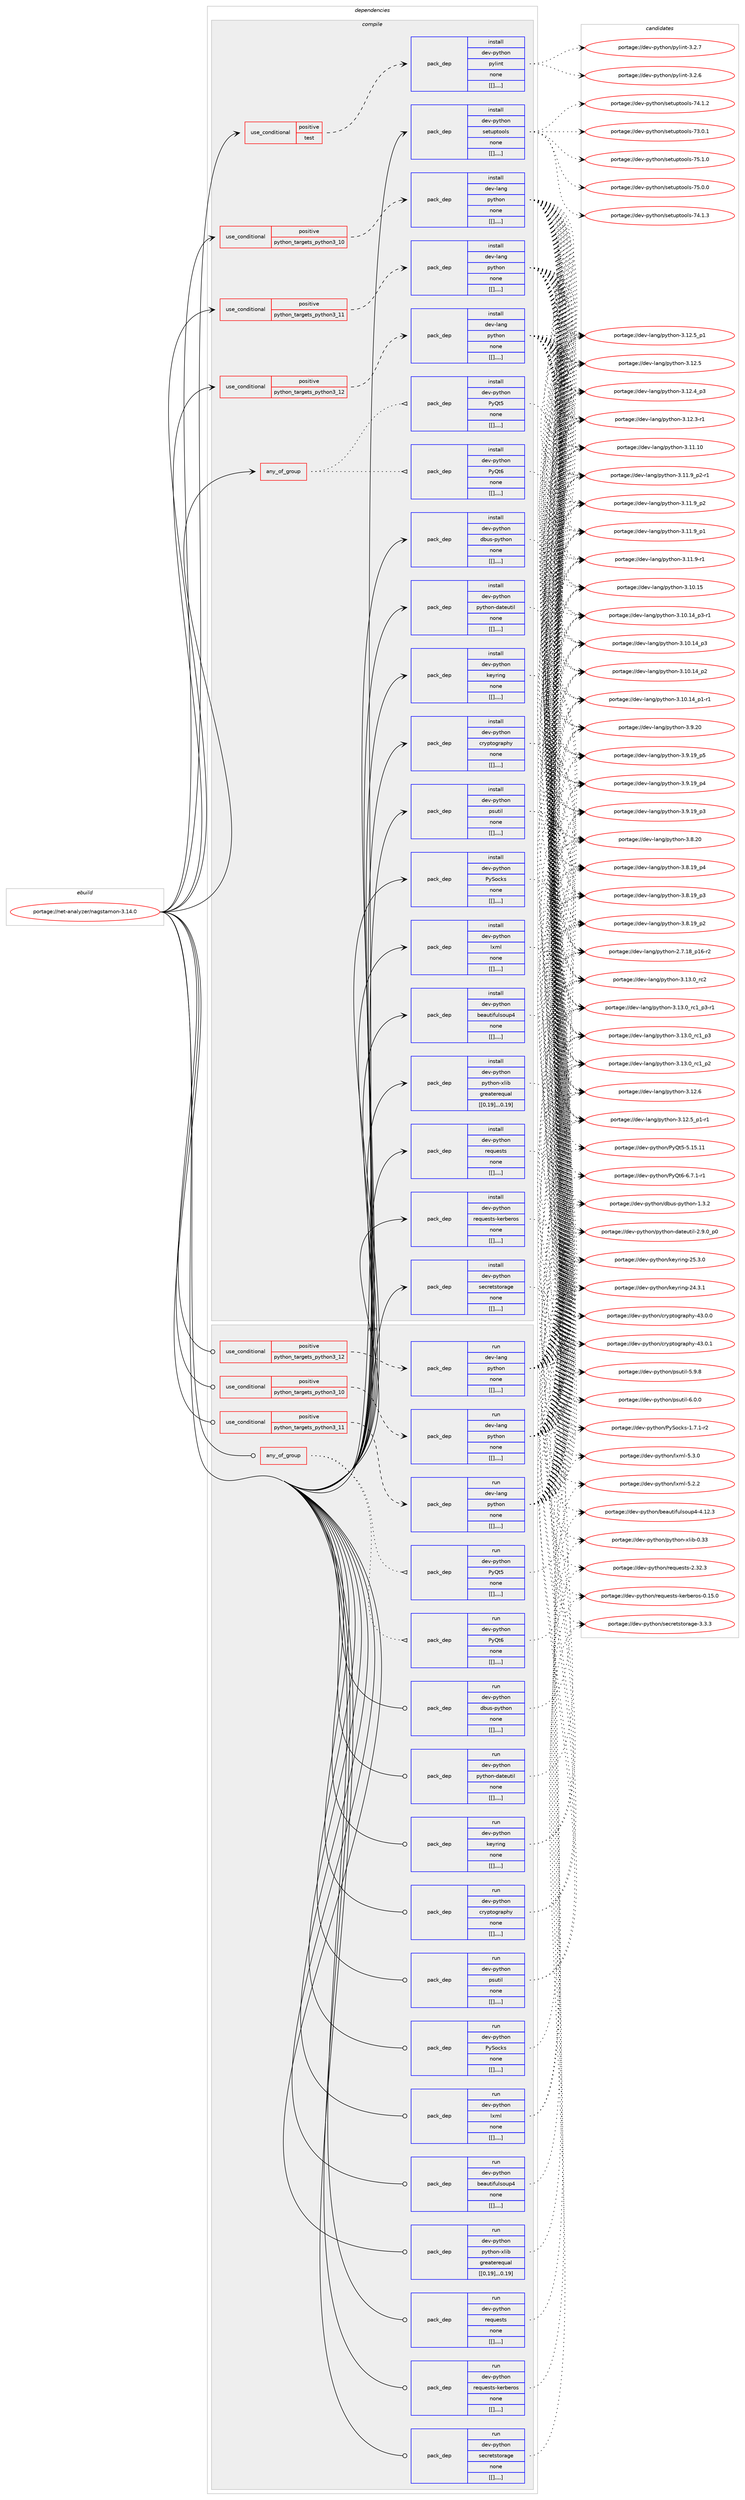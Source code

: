 digraph prolog {

# *************
# Graph options
# *************

newrank=true;
concentrate=true;
compound=true;
graph [rankdir=LR,fontname=Helvetica,fontsize=10,ranksep=1.5];#, ranksep=2.5, nodesep=0.2];
edge  [arrowhead=vee];
node  [fontname=Helvetica,fontsize=10];

# **********
# The ebuild
# **********

subgraph cluster_leftcol {
color=gray;
label=<<i>ebuild</i>>;
id [label="portage://net-analyzer/nagstamon-3.14.0", color=red, width=4, href="../net-analyzer/nagstamon-3.14.0.svg"];
}

# ****************
# The dependencies
# ****************

subgraph cluster_midcol {
color=gray;
label=<<i>dependencies</i>>;
subgraph cluster_compile {
fillcolor="#eeeeee";
style=filled;
label=<<i>compile</i>>;
subgraph any2542 {
dependency356920 [label=<<TABLE BORDER="0" CELLBORDER="1" CELLSPACING="0" CELLPADDING="4"><TR><TD CELLPADDING="10">any_of_group</TD></TR></TABLE>>, shape=none, color=red];subgraph pack262450 {
dependency356921 [label=<<TABLE BORDER="0" CELLBORDER="1" CELLSPACING="0" CELLPADDING="4" WIDTH="220"><TR><TD ROWSPAN="6" CELLPADDING="30">pack_dep</TD></TR><TR><TD WIDTH="110">install</TD></TR><TR><TD>dev-python</TD></TR><TR><TD>PyQt6</TD></TR><TR><TD>none</TD></TR><TR><TD>[[],,,,]</TD></TR></TABLE>>, shape=none, color=blue];
}
dependency356920:e -> dependency356921:w [weight=20,style="dotted",arrowhead="oinv"];
subgraph pack262451 {
dependency356922 [label=<<TABLE BORDER="0" CELLBORDER="1" CELLSPACING="0" CELLPADDING="4" WIDTH="220"><TR><TD ROWSPAN="6" CELLPADDING="30">pack_dep</TD></TR><TR><TD WIDTH="110">install</TD></TR><TR><TD>dev-python</TD></TR><TR><TD>PyQt5</TD></TR><TR><TD>none</TD></TR><TR><TD>[[],,,,]</TD></TR></TABLE>>, shape=none, color=blue];
}
dependency356920:e -> dependency356922:w [weight=20,style="dotted",arrowhead="oinv"];
}
id:e -> dependency356920:w [weight=20,style="solid",arrowhead="vee"];
subgraph cond91750 {
dependency356923 [label=<<TABLE BORDER="0" CELLBORDER="1" CELLSPACING="0" CELLPADDING="4"><TR><TD ROWSPAN="3" CELLPADDING="10">use_conditional</TD></TR><TR><TD>positive</TD></TR><TR><TD>python_targets_python3_10</TD></TR></TABLE>>, shape=none, color=red];
subgraph pack262452 {
dependency356924 [label=<<TABLE BORDER="0" CELLBORDER="1" CELLSPACING="0" CELLPADDING="4" WIDTH="220"><TR><TD ROWSPAN="6" CELLPADDING="30">pack_dep</TD></TR><TR><TD WIDTH="110">install</TD></TR><TR><TD>dev-lang</TD></TR><TR><TD>python</TD></TR><TR><TD>none</TD></TR><TR><TD>[[],,,,]</TD></TR></TABLE>>, shape=none, color=blue];
}
dependency356923:e -> dependency356924:w [weight=20,style="dashed",arrowhead="vee"];
}
id:e -> dependency356923:w [weight=20,style="solid",arrowhead="vee"];
subgraph cond91751 {
dependency356925 [label=<<TABLE BORDER="0" CELLBORDER="1" CELLSPACING="0" CELLPADDING="4"><TR><TD ROWSPAN="3" CELLPADDING="10">use_conditional</TD></TR><TR><TD>positive</TD></TR><TR><TD>python_targets_python3_11</TD></TR></TABLE>>, shape=none, color=red];
subgraph pack262453 {
dependency356926 [label=<<TABLE BORDER="0" CELLBORDER="1" CELLSPACING="0" CELLPADDING="4" WIDTH="220"><TR><TD ROWSPAN="6" CELLPADDING="30">pack_dep</TD></TR><TR><TD WIDTH="110">install</TD></TR><TR><TD>dev-lang</TD></TR><TR><TD>python</TD></TR><TR><TD>none</TD></TR><TR><TD>[[],,,,]</TD></TR></TABLE>>, shape=none, color=blue];
}
dependency356925:e -> dependency356926:w [weight=20,style="dashed",arrowhead="vee"];
}
id:e -> dependency356925:w [weight=20,style="solid",arrowhead="vee"];
subgraph cond91752 {
dependency356927 [label=<<TABLE BORDER="0" CELLBORDER="1" CELLSPACING="0" CELLPADDING="4"><TR><TD ROWSPAN="3" CELLPADDING="10">use_conditional</TD></TR><TR><TD>positive</TD></TR><TR><TD>python_targets_python3_12</TD></TR></TABLE>>, shape=none, color=red];
subgraph pack262454 {
dependency356928 [label=<<TABLE BORDER="0" CELLBORDER="1" CELLSPACING="0" CELLPADDING="4" WIDTH="220"><TR><TD ROWSPAN="6" CELLPADDING="30">pack_dep</TD></TR><TR><TD WIDTH="110">install</TD></TR><TR><TD>dev-lang</TD></TR><TR><TD>python</TD></TR><TR><TD>none</TD></TR><TR><TD>[[],,,,]</TD></TR></TABLE>>, shape=none, color=blue];
}
dependency356927:e -> dependency356928:w [weight=20,style="dashed",arrowhead="vee"];
}
id:e -> dependency356927:w [weight=20,style="solid",arrowhead="vee"];
subgraph cond91753 {
dependency356929 [label=<<TABLE BORDER="0" CELLBORDER="1" CELLSPACING="0" CELLPADDING="4"><TR><TD ROWSPAN="3" CELLPADDING="10">use_conditional</TD></TR><TR><TD>positive</TD></TR><TR><TD>test</TD></TR></TABLE>>, shape=none, color=red];
subgraph pack262455 {
dependency356930 [label=<<TABLE BORDER="0" CELLBORDER="1" CELLSPACING="0" CELLPADDING="4" WIDTH="220"><TR><TD ROWSPAN="6" CELLPADDING="30">pack_dep</TD></TR><TR><TD WIDTH="110">install</TD></TR><TR><TD>dev-python</TD></TR><TR><TD>pylint</TD></TR><TR><TD>none</TD></TR><TR><TD>[[],,,,]</TD></TR></TABLE>>, shape=none, color=blue];
}
dependency356929:e -> dependency356930:w [weight=20,style="dashed",arrowhead="vee"];
}
id:e -> dependency356929:w [weight=20,style="solid",arrowhead="vee"];
subgraph pack262456 {
dependency356931 [label=<<TABLE BORDER="0" CELLBORDER="1" CELLSPACING="0" CELLPADDING="4" WIDTH="220"><TR><TD ROWSPAN="6" CELLPADDING="30">pack_dep</TD></TR><TR><TD WIDTH="110">install</TD></TR><TR><TD>dev-python</TD></TR><TR><TD>PySocks</TD></TR><TR><TD>none</TD></TR><TR><TD>[[],,,,]</TD></TR></TABLE>>, shape=none, color=blue];
}
id:e -> dependency356931:w [weight=20,style="solid",arrowhead="vee"];
subgraph pack262457 {
dependency356932 [label=<<TABLE BORDER="0" CELLBORDER="1" CELLSPACING="0" CELLPADDING="4" WIDTH="220"><TR><TD ROWSPAN="6" CELLPADDING="30">pack_dep</TD></TR><TR><TD WIDTH="110">install</TD></TR><TR><TD>dev-python</TD></TR><TR><TD>beautifulsoup4</TD></TR><TR><TD>none</TD></TR><TR><TD>[[],,,,]</TD></TR></TABLE>>, shape=none, color=blue];
}
id:e -> dependency356932:w [weight=20,style="solid",arrowhead="vee"];
subgraph pack262458 {
dependency356933 [label=<<TABLE BORDER="0" CELLBORDER="1" CELLSPACING="0" CELLPADDING="4" WIDTH="220"><TR><TD ROWSPAN="6" CELLPADDING="30">pack_dep</TD></TR><TR><TD WIDTH="110">install</TD></TR><TR><TD>dev-python</TD></TR><TR><TD>cryptography</TD></TR><TR><TD>none</TD></TR><TR><TD>[[],,,,]</TD></TR></TABLE>>, shape=none, color=blue];
}
id:e -> dependency356933:w [weight=20,style="solid",arrowhead="vee"];
subgraph pack262459 {
dependency356934 [label=<<TABLE BORDER="0" CELLBORDER="1" CELLSPACING="0" CELLPADDING="4" WIDTH="220"><TR><TD ROWSPAN="6" CELLPADDING="30">pack_dep</TD></TR><TR><TD WIDTH="110">install</TD></TR><TR><TD>dev-python</TD></TR><TR><TD>dbus-python</TD></TR><TR><TD>none</TD></TR><TR><TD>[[],,,,]</TD></TR></TABLE>>, shape=none, color=blue];
}
id:e -> dependency356934:w [weight=20,style="solid",arrowhead="vee"];
subgraph pack262460 {
dependency356935 [label=<<TABLE BORDER="0" CELLBORDER="1" CELLSPACING="0" CELLPADDING="4" WIDTH="220"><TR><TD ROWSPAN="6" CELLPADDING="30">pack_dep</TD></TR><TR><TD WIDTH="110">install</TD></TR><TR><TD>dev-python</TD></TR><TR><TD>keyring</TD></TR><TR><TD>none</TD></TR><TR><TD>[[],,,,]</TD></TR></TABLE>>, shape=none, color=blue];
}
id:e -> dependency356935:w [weight=20,style="solid",arrowhead="vee"];
subgraph pack262461 {
dependency356936 [label=<<TABLE BORDER="0" CELLBORDER="1" CELLSPACING="0" CELLPADDING="4" WIDTH="220"><TR><TD ROWSPAN="6" CELLPADDING="30">pack_dep</TD></TR><TR><TD WIDTH="110">install</TD></TR><TR><TD>dev-python</TD></TR><TR><TD>lxml</TD></TR><TR><TD>none</TD></TR><TR><TD>[[],,,,]</TD></TR></TABLE>>, shape=none, color=blue];
}
id:e -> dependency356936:w [weight=20,style="solid",arrowhead="vee"];
subgraph pack262462 {
dependency356937 [label=<<TABLE BORDER="0" CELLBORDER="1" CELLSPACING="0" CELLPADDING="4" WIDTH="220"><TR><TD ROWSPAN="6" CELLPADDING="30">pack_dep</TD></TR><TR><TD WIDTH="110">install</TD></TR><TR><TD>dev-python</TD></TR><TR><TD>psutil</TD></TR><TR><TD>none</TD></TR><TR><TD>[[],,,,]</TD></TR></TABLE>>, shape=none, color=blue];
}
id:e -> dependency356937:w [weight=20,style="solid",arrowhead="vee"];
subgraph pack262463 {
dependency356938 [label=<<TABLE BORDER="0" CELLBORDER="1" CELLSPACING="0" CELLPADDING="4" WIDTH="220"><TR><TD ROWSPAN="6" CELLPADDING="30">pack_dep</TD></TR><TR><TD WIDTH="110">install</TD></TR><TR><TD>dev-python</TD></TR><TR><TD>python-dateutil</TD></TR><TR><TD>none</TD></TR><TR><TD>[[],,,,]</TD></TR></TABLE>>, shape=none, color=blue];
}
id:e -> dependency356938:w [weight=20,style="solid",arrowhead="vee"];
subgraph pack262464 {
dependency356939 [label=<<TABLE BORDER="0" CELLBORDER="1" CELLSPACING="0" CELLPADDING="4" WIDTH="220"><TR><TD ROWSPAN="6" CELLPADDING="30">pack_dep</TD></TR><TR><TD WIDTH="110">install</TD></TR><TR><TD>dev-python</TD></TR><TR><TD>python-xlib</TD></TR><TR><TD>greaterequal</TD></TR><TR><TD>[[0,19],,,0.19]</TD></TR></TABLE>>, shape=none, color=blue];
}
id:e -> dependency356939:w [weight=20,style="solid",arrowhead="vee"];
subgraph pack262465 {
dependency356940 [label=<<TABLE BORDER="0" CELLBORDER="1" CELLSPACING="0" CELLPADDING="4" WIDTH="220"><TR><TD ROWSPAN="6" CELLPADDING="30">pack_dep</TD></TR><TR><TD WIDTH="110">install</TD></TR><TR><TD>dev-python</TD></TR><TR><TD>requests</TD></TR><TR><TD>none</TD></TR><TR><TD>[[],,,,]</TD></TR></TABLE>>, shape=none, color=blue];
}
id:e -> dependency356940:w [weight=20,style="solid",arrowhead="vee"];
subgraph pack262466 {
dependency356941 [label=<<TABLE BORDER="0" CELLBORDER="1" CELLSPACING="0" CELLPADDING="4" WIDTH="220"><TR><TD ROWSPAN="6" CELLPADDING="30">pack_dep</TD></TR><TR><TD WIDTH="110">install</TD></TR><TR><TD>dev-python</TD></TR><TR><TD>requests-kerberos</TD></TR><TR><TD>none</TD></TR><TR><TD>[[],,,,]</TD></TR></TABLE>>, shape=none, color=blue];
}
id:e -> dependency356941:w [weight=20,style="solid",arrowhead="vee"];
subgraph pack262467 {
dependency356942 [label=<<TABLE BORDER="0" CELLBORDER="1" CELLSPACING="0" CELLPADDING="4" WIDTH="220"><TR><TD ROWSPAN="6" CELLPADDING="30">pack_dep</TD></TR><TR><TD WIDTH="110">install</TD></TR><TR><TD>dev-python</TD></TR><TR><TD>secretstorage</TD></TR><TR><TD>none</TD></TR><TR><TD>[[],,,,]</TD></TR></TABLE>>, shape=none, color=blue];
}
id:e -> dependency356942:w [weight=20,style="solid",arrowhead="vee"];
subgraph pack262468 {
dependency356943 [label=<<TABLE BORDER="0" CELLBORDER="1" CELLSPACING="0" CELLPADDING="4" WIDTH="220"><TR><TD ROWSPAN="6" CELLPADDING="30">pack_dep</TD></TR><TR><TD WIDTH="110">install</TD></TR><TR><TD>dev-python</TD></TR><TR><TD>setuptools</TD></TR><TR><TD>none</TD></TR><TR><TD>[[],,,,]</TD></TR></TABLE>>, shape=none, color=blue];
}
id:e -> dependency356943:w [weight=20,style="solid",arrowhead="vee"];
}
subgraph cluster_compileandrun {
fillcolor="#eeeeee";
style=filled;
label=<<i>compile and run</i>>;
}
subgraph cluster_run {
fillcolor="#eeeeee";
style=filled;
label=<<i>run</i>>;
subgraph any2543 {
dependency356944 [label=<<TABLE BORDER="0" CELLBORDER="1" CELLSPACING="0" CELLPADDING="4"><TR><TD CELLPADDING="10">any_of_group</TD></TR></TABLE>>, shape=none, color=red];subgraph pack262469 {
dependency356945 [label=<<TABLE BORDER="0" CELLBORDER="1" CELLSPACING="0" CELLPADDING="4" WIDTH="220"><TR><TD ROWSPAN="6" CELLPADDING="30">pack_dep</TD></TR><TR><TD WIDTH="110">run</TD></TR><TR><TD>dev-python</TD></TR><TR><TD>PyQt6</TD></TR><TR><TD>none</TD></TR><TR><TD>[[],,,,]</TD></TR></TABLE>>, shape=none, color=blue];
}
dependency356944:e -> dependency356945:w [weight=20,style="dotted",arrowhead="oinv"];
subgraph pack262470 {
dependency356946 [label=<<TABLE BORDER="0" CELLBORDER="1" CELLSPACING="0" CELLPADDING="4" WIDTH="220"><TR><TD ROWSPAN="6" CELLPADDING="30">pack_dep</TD></TR><TR><TD WIDTH="110">run</TD></TR><TR><TD>dev-python</TD></TR><TR><TD>PyQt5</TD></TR><TR><TD>none</TD></TR><TR><TD>[[],,,,]</TD></TR></TABLE>>, shape=none, color=blue];
}
dependency356944:e -> dependency356946:w [weight=20,style="dotted",arrowhead="oinv"];
}
id:e -> dependency356944:w [weight=20,style="solid",arrowhead="odot"];
subgraph cond91754 {
dependency356947 [label=<<TABLE BORDER="0" CELLBORDER="1" CELLSPACING="0" CELLPADDING="4"><TR><TD ROWSPAN="3" CELLPADDING="10">use_conditional</TD></TR><TR><TD>positive</TD></TR><TR><TD>python_targets_python3_10</TD></TR></TABLE>>, shape=none, color=red];
subgraph pack262471 {
dependency356948 [label=<<TABLE BORDER="0" CELLBORDER="1" CELLSPACING="0" CELLPADDING="4" WIDTH="220"><TR><TD ROWSPAN="6" CELLPADDING="30">pack_dep</TD></TR><TR><TD WIDTH="110">run</TD></TR><TR><TD>dev-lang</TD></TR><TR><TD>python</TD></TR><TR><TD>none</TD></TR><TR><TD>[[],,,,]</TD></TR></TABLE>>, shape=none, color=blue];
}
dependency356947:e -> dependency356948:w [weight=20,style="dashed",arrowhead="vee"];
}
id:e -> dependency356947:w [weight=20,style="solid",arrowhead="odot"];
subgraph cond91755 {
dependency356949 [label=<<TABLE BORDER="0" CELLBORDER="1" CELLSPACING="0" CELLPADDING="4"><TR><TD ROWSPAN="3" CELLPADDING="10">use_conditional</TD></TR><TR><TD>positive</TD></TR><TR><TD>python_targets_python3_11</TD></TR></TABLE>>, shape=none, color=red];
subgraph pack262472 {
dependency356950 [label=<<TABLE BORDER="0" CELLBORDER="1" CELLSPACING="0" CELLPADDING="4" WIDTH="220"><TR><TD ROWSPAN="6" CELLPADDING="30">pack_dep</TD></TR><TR><TD WIDTH="110">run</TD></TR><TR><TD>dev-lang</TD></TR><TR><TD>python</TD></TR><TR><TD>none</TD></TR><TR><TD>[[],,,,]</TD></TR></TABLE>>, shape=none, color=blue];
}
dependency356949:e -> dependency356950:w [weight=20,style="dashed",arrowhead="vee"];
}
id:e -> dependency356949:w [weight=20,style="solid",arrowhead="odot"];
subgraph cond91756 {
dependency356951 [label=<<TABLE BORDER="0" CELLBORDER="1" CELLSPACING="0" CELLPADDING="4"><TR><TD ROWSPAN="3" CELLPADDING="10">use_conditional</TD></TR><TR><TD>positive</TD></TR><TR><TD>python_targets_python3_12</TD></TR></TABLE>>, shape=none, color=red];
subgraph pack262473 {
dependency356952 [label=<<TABLE BORDER="0" CELLBORDER="1" CELLSPACING="0" CELLPADDING="4" WIDTH="220"><TR><TD ROWSPAN="6" CELLPADDING="30">pack_dep</TD></TR><TR><TD WIDTH="110">run</TD></TR><TR><TD>dev-lang</TD></TR><TR><TD>python</TD></TR><TR><TD>none</TD></TR><TR><TD>[[],,,,]</TD></TR></TABLE>>, shape=none, color=blue];
}
dependency356951:e -> dependency356952:w [weight=20,style="dashed",arrowhead="vee"];
}
id:e -> dependency356951:w [weight=20,style="solid",arrowhead="odot"];
subgraph pack262474 {
dependency356953 [label=<<TABLE BORDER="0" CELLBORDER="1" CELLSPACING="0" CELLPADDING="4" WIDTH="220"><TR><TD ROWSPAN="6" CELLPADDING="30">pack_dep</TD></TR><TR><TD WIDTH="110">run</TD></TR><TR><TD>dev-python</TD></TR><TR><TD>PySocks</TD></TR><TR><TD>none</TD></TR><TR><TD>[[],,,,]</TD></TR></TABLE>>, shape=none, color=blue];
}
id:e -> dependency356953:w [weight=20,style="solid",arrowhead="odot"];
subgraph pack262475 {
dependency356954 [label=<<TABLE BORDER="0" CELLBORDER="1" CELLSPACING="0" CELLPADDING="4" WIDTH="220"><TR><TD ROWSPAN="6" CELLPADDING="30">pack_dep</TD></TR><TR><TD WIDTH="110">run</TD></TR><TR><TD>dev-python</TD></TR><TR><TD>beautifulsoup4</TD></TR><TR><TD>none</TD></TR><TR><TD>[[],,,,]</TD></TR></TABLE>>, shape=none, color=blue];
}
id:e -> dependency356954:w [weight=20,style="solid",arrowhead="odot"];
subgraph pack262476 {
dependency356955 [label=<<TABLE BORDER="0" CELLBORDER="1" CELLSPACING="0" CELLPADDING="4" WIDTH="220"><TR><TD ROWSPAN="6" CELLPADDING="30">pack_dep</TD></TR><TR><TD WIDTH="110">run</TD></TR><TR><TD>dev-python</TD></TR><TR><TD>cryptography</TD></TR><TR><TD>none</TD></TR><TR><TD>[[],,,,]</TD></TR></TABLE>>, shape=none, color=blue];
}
id:e -> dependency356955:w [weight=20,style="solid",arrowhead="odot"];
subgraph pack262477 {
dependency356956 [label=<<TABLE BORDER="0" CELLBORDER="1" CELLSPACING="0" CELLPADDING="4" WIDTH="220"><TR><TD ROWSPAN="6" CELLPADDING="30">pack_dep</TD></TR><TR><TD WIDTH="110">run</TD></TR><TR><TD>dev-python</TD></TR><TR><TD>dbus-python</TD></TR><TR><TD>none</TD></TR><TR><TD>[[],,,,]</TD></TR></TABLE>>, shape=none, color=blue];
}
id:e -> dependency356956:w [weight=20,style="solid",arrowhead="odot"];
subgraph pack262478 {
dependency356957 [label=<<TABLE BORDER="0" CELLBORDER="1" CELLSPACING="0" CELLPADDING="4" WIDTH="220"><TR><TD ROWSPAN="6" CELLPADDING="30">pack_dep</TD></TR><TR><TD WIDTH="110">run</TD></TR><TR><TD>dev-python</TD></TR><TR><TD>keyring</TD></TR><TR><TD>none</TD></TR><TR><TD>[[],,,,]</TD></TR></TABLE>>, shape=none, color=blue];
}
id:e -> dependency356957:w [weight=20,style="solid",arrowhead="odot"];
subgraph pack262479 {
dependency356958 [label=<<TABLE BORDER="0" CELLBORDER="1" CELLSPACING="0" CELLPADDING="4" WIDTH="220"><TR><TD ROWSPAN="6" CELLPADDING="30">pack_dep</TD></TR><TR><TD WIDTH="110">run</TD></TR><TR><TD>dev-python</TD></TR><TR><TD>lxml</TD></TR><TR><TD>none</TD></TR><TR><TD>[[],,,,]</TD></TR></TABLE>>, shape=none, color=blue];
}
id:e -> dependency356958:w [weight=20,style="solid",arrowhead="odot"];
subgraph pack262480 {
dependency356959 [label=<<TABLE BORDER="0" CELLBORDER="1" CELLSPACING="0" CELLPADDING="4" WIDTH="220"><TR><TD ROWSPAN="6" CELLPADDING="30">pack_dep</TD></TR><TR><TD WIDTH="110">run</TD></TR><TR><TD>dev-python</TD></TR><TR><TD>psutil</TD></TR><TR><TD>none</TD></TR><TR><TD>[[],,,,]</TD></TR></TABLE>>, shape=none, color=blue];
}
id:e -> dependency356959:w [weight=20,style="solid",arrowhead="odot"];
subgraph pack262481 {
dependency356960 [label=<<TABLE BORDER="0" CELLBORDER="1" CELLSPACING="0" CELLPADDING="4" WIDTH="220"><TR><TD ROWSPAN="6" CELLPADDING="30">pack_dep</TD></TR><TR><TD WIDTH="110">run</TD></TR><TR><TD>dev-python</TD></TR><TR><TD>python-dateutil</TD></TR><TR><TD>none</TD></TR><TR><TD>[[],,,,]</TD></TR></TABLE>>, shape=none, color=blue];
}
id:e -> dependency356960:w [weight=20,style="solid",arrowhead="odot"];
subgraph pack262482 {
dependency356961 [label=<<TABLE BORDER="0" CELLBORDER="1" CELLSPACING="0" CELLPADDING="4" WIDTH="220"><TR><TD ROWSPAN="6" CELLPADDING="30">pack_dep</TD></TR><TR><TD WIDTH="110">run</TD></TR><TR><TD>dev-python</TD></TR><TR><TD>python-xlib</TD></TR><TR><TD>greaterequal</TD></TR><TR><TD>[[0,19],,,0.19]</TD></TR></TABLE>>, shape=none, color=blue];
}
id:e -> dependency356961:w [weight=20,style="solid",arrowhead="odot"];
subgraph pack262483 {
dependency356962 [label=<<TABLE BORDER="0" CELLBORDER="1" CELLSPACING="0" CELLPADDING="4" WIDTH="220"><TR><TD ROWSPAN="6" CELLPADDING="30">pack_dep</TD></TR><TR><TD WIDTH="110">run</TD></TR><TR><TD>dev-python</TD></TR><TR><TD>requests</TD></TR><TR><TD>none</TD></TR><TR><TD>[[],,,,]</TD></TR></TABLE>>, shape=none, color=blue];
}
id:e -> dependency356962:w [weight=20,style="solid",arrowhead="odot"];
subgraph pack262484 {
dependency356963 [label=<<TABLE BORDER="0" CELLBORDER="1" CELLSPACING="0" CELLPADDING="4" WIDTH="220"><TR><TD ROWSPAN="6" CELLPADDING="30">pack_dep</TD></TR><TR><TD WIDTH="110">run</TD></TR><TR><TD>dev-python</TD></TR><TR><TD>requests-kerberos</TD></TR><TR><TD>none</TD></TR><TR><TD>[[],,,,]</TD></TR></TABLE>>, shape=none, color=blue];
}
id:e -> dependency356963:w [weight=20,style="solid",arrowhead="odot"];
subgraph pack262485 {
dependency356964 [label=<<TABLE BORDER="0" CELLBORDER="1" CELLSPACING="0" CELLPADDING="4" WIDTH="220"><TR><TD ROWSPAN="6" CELLPADDING="30">pack_dep</TD></TR><TR><TD WIDTH="110">run</TD></TR><TR><TD>dev-python</TD></TR><TR><TD>secretstorage</TD></TR><TR><TD>none</TD></TR><TR><TD>[[],,,,]</TD></TR></TABLE>>, shape=none, color=blue];
}
id:e -> dependency356964:w [weight=20,style="solid",arrowhead="odot"];
}
}

# **************
# The candidates
# **************

subgraph cluster_choices {
rank=same;
color=gray;
label=<<i>candidates</i>>;

subgraph choice262450 {
color=black;
nodesep=1;
choice10010111845112121116104111110478012181116544554465546494511449 [label="portage://dev-python/PyQt6-6.7.1-r1", color=red, width=4,href="../dev-python/PyQt6-6.7.1-r1.svg"];
dependency356921:e -> choice10010111845112121116104111110478012181116544554465546494511449:w [style=dotted,weight="100"];
}
subgraph choice262451 {
color=black;
nodesep=1;
choice10010111845112121116104111110478012181116534553464953464949 [label="portage://dev-python/PyQt5-5.15.11", color=red, width=4,href="../dev-python/PyQt5-5.15.11.svg"];
dependency356922:e -> choice10010111845112121116104111110478012181116534553464953464949:w [style=dotted,weight="100"];
}
subgraph choice262452 {
color=black;
nodesep=1;
choice10010111845108971101034711212111610411111045514649514648951149950 [label="portage://dev-lang/python-3.13.0_rc2", color=red, width=4,href="../dev-lang/python-3.13.0_rc2.svg"];
choice1001011184510897110103471121211161041111104551464951464895114994995112514511449 [label="portage://dev-lang/python-3.13.0_rc1_p3-r1", color=red, width=4,href="../dev-lang/python-3.13.0_rc1_p3-r1.svg"];
choice100101118451089711010347112121116104111110455146495146489511499499511251 [label="portage://dev-lang/python-3.13.0_rc1_p3", color=red, width=4,href="../dev-lang/python-3.13.0_rc1_p3.svg"];
choice100101118451089711010347112121116104111110455146495146489511499499511250 [label="portage://dev-lang/python-3.13.0_rc1_p2", color=red, width=4,href="../dev-lang/python-3.13.0_rc1_p2.svg"];
choice10010111845108971101034711212111610411111045514649504654 [label="portage://dev-lang/python-3.12.6", color=red, width=4,href="../dev-lang/python-3.12.6.svg"];
choice1001011184510897110103471121211161041111104551464950465395112494511449 [label="portage://dev-lang/python-3.12.5_p1-r1", color=red, width=4,href="../dev-lang/python-3.12.5_p1-r1.svg"];
choice100101118451089711010347112121116104111110455146495046539511249 [label="portage://dev-lang/python-3.12.5_p1", color=red, width=4,href="../dev-lang/python-3.12.5_p1.svg"];
choice10010111845108971101034711212111610411111045514649504653 [label="portage://dev-lang/python-3.12.5", color=red, width=4,href="../dev-lang/python-3.12.5.svg"];
choice100101118451089711010347112121116104111110455146495046529511251 [label="portage://dev-lang/python-3.12.4_p3", color=red, width=4,href="../dev-lang/python-3.12.4_p3.svg"];
choice100101118451089711010347112121116104111110455146495046514511449 [label="portage://dev-lang/python-3.12.3-r1", color=red, width=4,href="../dev-lang/python-3.12.3-r1.svg"];
choice1001011184510897110103471121211161041111104551464949464948 [label="portage://dev-lang/python-3.11.10", color=red, width=4,href="../dev-lang/python-3.11.10.svg"];
choice1001011184510897110103471121211161041111104551464949465795112504511449 [label="portage://dev-lang/python-3.11.9_p2-r1", color=red, width=4,href="../dev-lang/python-3.11.9_p2-r1.svg"];
choice100101118451089711010347112121116104111110455146494946579511250 [label="portage://dev-lang/python-3.11.9_p2", color=red, width=4,href="../dev-lang/python-3.11.9_p2.svg"];
choice100101118451089711010347112121116104111110455146494946579511249 [label="portage://dev-lang/python-3.11.9_p1", color=red, width=4,href="../dev-lang/python-3.11.9_p1.svg"];
choice100101118451089711010347112121116104111110455146494946574511449 [label="portage://dev-lang/python-3.11.9-r1", color=red, width=4,href="../dev-lang/python-3.11.9-r1.svg"];
choice1001011184510897110103471121211161041111104551464948464953 [label="portage://dev-lang/python-3.10.15", color=red, width=4,href="../dev-lang/python-3.10.15.svg"];
choice100101118451089711010347112121116104111110455146494846495295112514511449 [label="portage://dev-lang/python-3.10.14_p3-r1", color=red, width=4,href="../dev-lang/python-3.10.14_p3-r1.svg"];
choice10010111845108971101034711212111610411111045514649484649529511251 [label="portage://dev-lang/python-3.10.14_p3", color=red, width=4,href="../dev-lang/python-3.10.14_p3.svg"];
choice10010111845108971101034711212111610411111045514649484649529511250 [label="portage://dev-lang/python-3.10.14_p2", color=red, width=4,href="../dev-lang/python-3.10.14_p2.svg"];
choice100101118451089711010347112121116104111110455146494846495295112494511449 [label="portage://dev-lang/python-3.10.14_p1-r1", color=red, width=4,href="../dev-lang/python-3.10.14_p1-r1.svg"];
choice10010111845108971101034711212111610411111045514657465048 [label="portage://dev-lang/python-3.9.20", color=red, width=4,href="../dev-lang/python-3.9.20.svg"];
choice100101118451089711010347112121116104111110455146574649579511253 [label="portage://dev-lang/python-3.9.19_p5", color=red, width=4,href="../dev-lang/python-3.9.19_p5.svg"];
choice100101118451089711010347112121116104111110455146574649579511252 [label="portage://dev-lang/python-3.9.19_p4", color=red, width=4,href="../dev-lang/python-3.9.19_p4.svg"];
choice100101118451089711010347112121116104111110455146574649579511251 [label="portage://dev-lang/python-3.9.19_p3", color=red, width=4,href="../dev-lang/python-3.9.19_p3.svg"];
choice10010111845108971101034711212111610411111045514656465048 [label="portage://dev-lang/python-3.8.20", color=red, width=4,href="../dev-lang/python-3.8.20.svg"];
choice100101118451089711010347112121116104111110455146564649579511252 [label="portage://dev-lang/python-3.8.19_p4", color=red, width=4,href="../dev-lang/python-3.8.19_p4.svg"];
choice100101118451089711010347112121116104111110455146564649579511251 [label="portage://dev-lang/python-3.8.19_p3", color=red, width=4,href="../dev-lang/python-3.8.19_p3.svg"];
choice100101118451089711010347112121116104111110455146564649579511250 [label="portage://dev-lang/python-3.8.19_p2", color=red, width=4,href="../dev-lang/python-3.8.19_p2.svg"];
choice100101118451089711010347112121116104111110455046554649569511249544511450 [label="portage://dev-lang/python-2.7.18_p16-r2", color=red, width=4,href="../dev-lang/python-2.7.18_p16-r2.svg"];
dependency356924:e -> choice10010111845108971101034711212111610411111045514649514648951149950:w [style=dotted,weight="100"];
dependency356924:e -> choice1001011184510897110103471121211161041111104551464951464895114994995112514511449:w [style=dotted,weight="100"];
dependency356924:e -> choice100101118451089711010347112121116104111110455146495146489511499499511251:w [style=dotted,weight="100"];
dependency356924:e -> choice100101118451089711010347112121116104111110455146495146489511499499511250:w [style=dotted,weight="100"];
dependency356924:e -> choice10010111845108971101034711212111610411111045514649504654:w [style=dotted,weight="100"];
dependency356924:e -> choice1001011184510897110103471121211161041111104551464950465395112494511449:w [style=dotted,weight="100"];
dependency356924:e -> choice100101118451089711010347112121116104111110455146495046539511249:w [style=dotted,weight="100"];
dependency356924:e -> choice10010111845108971101034711212111610411111045514649504653:w [style=dotted,weight="100"];
dependency356924:e -> choice100101118451089711010347112121116104111110455146495046529511251:w [style=dotted,weight="100"];
dependency356924:e -> choice100101118451089711010347112121116104111110455146495046514511449:w [style=dotted,weight="100"];
dependency356924:e -> choice1001011184510897110103471121211161041111104551464949464948:w [style=dotted,weight="100"];
dependency356924:e -> choice1001011184510897110103471121211161041111104551464949465795112504511449:w [style=dotted,weight="100"];
dependency356924:e -> choice100101118451089711010347112121116104111110455146494946579511250:w [style=dotted,weight="100"];
dependency356924:e -> choice100101118451089711010347112121116104111110455146494946579511249:w [style=dotted,weight="100"];
dependency356924:e -> choice100101118451089711010347112121116104111110455146494946574511449:w [style=dotted,weight="100"];
dependency356924:e -> choice1001011184510897110103471121211161041111104551464948464953:w [style=dotted,weight="100"];
dependency356924:e -> choice100101118451089711010347112121116104111110455146494846495295112514511449:w [style=dotted,weight="100"];
dependency356924:e -> choice10010111845108971101034711212111610411111045514649484649529511251:w [style=dotted,weight="100"];
dependency356924:e -> choice10010111845108971101034711212111610411111045514649484649529511250:w [style=dotted,weight="100"];
dependency356924:e -> choice100101118451089711010347112121116104111110455146494846495295112494511449:w [style=dotted,weight="100"];
dependency356924:e -> choice10010111845108971101034711212111610411111045514657465048:w [style=dotted,weight="100"];
dependency356924:e -> choice100101118451089711010347112121116104111110455146574649579511253:w [style=dotted,weight="100"];
dependency356924:e -> choice100101118451089711010347112121116104111110455146574649579511252:w [style=dotted,weight="100"];
dependency356924:e -> choice100101118451089711010347112121116104111110455146574649579511251:w [style=dotted,weight="100"];
dependency356924:e -> choice10010111845108971101034711212111610411111045514656465048:w [style=dotted,weight="100"];
dependency356924:e -> choice100101118451089711010347112121116104111110455146564649579511252:w [style=dotted,weight="100"];
dependency356924:e -> choice100101118451089711010347112121116104111110455146564649579511251:w [style=dotted,weight="100"];
dependency356924:e -> choice100101118451089711010347112121116104111110455146564649579511250:w [style=dotted,weight="100"];
dependency356924:e -> choice100101118451089711010347112121116104111110455046554649569511249544511450:w [style=dotted,weight="100"];
}
subgraph choice262453 {
color=black;
nodesep=1;
choice10010111845108971101034711212111610411111045514649514648951149950 [label="portage://dev-lang/python-3.13.0_rc2", color=red, width=4,href="../dev-lang/python-3.13.0_rc2.svg"];
choice1001011184510897110103471121211161041111104551464951464895114994995112514511449 [label="portage://dev-lang/python-3.13.0_rc1_p3-r1", color=red, width=4,href="../dev-lang/python-3.13.0_rc1_p3-r1.svg"];
choice100101118451089711010347112121116104111110455146495146489511499499511251 [label="portage://dev-lang/python-3.13.0_rc1_p3", color=red, width=4,href="../dev-lang/python-3.13.0_rc1_p3.svg"];
choice100101118451089711010347112121116104111110455146495146489511499499511250 [label="portage://dev-lang/python-3.13.0_rc1_p2", color=red, width=4,href="../dev-lang/python-3.13.0_rc1_p2.svg"];
choice10010111845108971101034711212111610411111045514649504654 [label="portage://dev-lang/python-3.12.6", color=red, width=4,href="../dev-lang/python-3.12.6.svg"];
choice1001011184510897110103471121211161041111104551464950465395112494511449 [label="portage://dev-lang/python-3.12.5_p1-r1", color=red, width=4,href="../dev-lang/python-3.12.5_p1-r1.svg"];
choice100101118451089711010347112121116104111110455146495046539511249 [label="portage://dev-lang/python-3.12.5_p1", color=red, width=4,href="../dev-lang/python-3.12.5_p1.svg"];
choice10010111845108971101034711212111610411111045514649504653 [label="portage://dev-lang/python-3.12.5", color=red, width=4,href="../dev-lang/python-3.12.5.svg"];
choice100101118451089711010347112121116104111110455146495046529511251 [label="portage://dev-lang/python-3.12.4_p3", color=red, width=4,href="../dev-lang/python-3.12.4_p3.svg"];
choice100101118451089711010347112121116104111110455146495046514511449 [label="portage://dev-lang/python-3.12.3-r1", color=red, width=4,href="../dev-lang/python-3.12.3-r1.svg"];
choice1001011184510897110103471121211161041111104551464949464948 [label="portage://dev-lang/python-3.11.10", color=red, width=4,href="../dev-lang/python-3.11.10.svg"];
choice1001011184510897110103471121211161041111104551464949465795112504511449 [label="portage://dev-lang/python-3.11.9_p2-r1", color=red, width=4,href="../dev-lang/python-3.11.9_p2-r1.svg"];
choice100101118451089711010347112121116104111110455146494946579511250 [label="portage://dev-lang/python-3.11.9_p2", color=red, width=4,href="../dev-lang/python-3.11.9_p2.svg"];
choice100101118451089711010347112121116104111110455146494946579511249 [label="portage://dev-lang/python-3.11.9_p1", color=red, width=4,href="../dev-lang/python-3.11.9_p1.svg"];
choice100101118451089711010347112121116104111110455146494946574511449 [label="portage://dev-lang/python-3.11.9-r1", color=red, width=4,href="../dev-lang/python-3.11.9-r1.svg"];
choice1001011184510897110103471121211161041111104551464948464953 [label="portage://dev-lang/python-3.10.15", color=red, width=4,href="../dev-lang/python-3.10.15.svg"];
choice100101118451089711010347112121116104111110455146494846495295112514511449 [label="portage://dev-lang/python-3.10.14_p3-r1", color=red, width=4,href="../dev-lang/python-3.10.14_p3-r1.svg"];
choice10010111845108971101034711212111610411111045514649484649529511251 [label="portage://dev-lang/python-3.10.14_p3", color=red, width=4,href="../dev-lang/python-3.10.14_p3.svg"];
choice10010111845108971101034711212111610411111045514649484649529511250 [label="portage://dev-lang/python-3.10.14_p2", color=red, width=4,href="../dev-lang/python-3.10.14_p2.svg"];
choice100101118451089711010347112121116104111110455146494846495295112494511449 [label="portage://dev-lang/python-3.10.14_p1-r1", color=red, width=4,href="../dev-lang/python-3.10.14_p1-r1.svg"];
choice10010111845108971101034711212111610411111045514657465048 [label="portage://dev-lang/python-3.9.20", color=red, width=4,href="../dev-lang/python-3.9.20.svg"];
choice100101118451089711010347112121116104111110455146574649579511253 [label="portage://dev-lang/python-3.9.19_p5", color=red, width=4,href="../dev-lang/python-3.9.19_p5.svg"];
choice100101118451089711010347112121116104111110455146574649579511252 [label="portage://dev-lang/python-3.9.19_p4", color=red, width=4,href="../dev-lang/python-3.9.19_p4.svg"];
choice100101118451089711010347112121116104111110455146574649579511251 [label="portage://dev-lang/python-3.9.19_p3", color=red, width=4,href="../dev-lang/python-3.9.19_p3.svg"];
choice10010111845108971101034711212111610411111045514656465048 [label="portage://dev-lang/python-3.8.20", color=red, width=4,href="../dev-lang/python-3.8.20.svg"];
choice100101118451089711010347112121116104111110455146564649579511252 [label="portage://dev-lang/python-3.8.19_p4", color=red, width=4,href="../dev-lang/python-3.8.19_p4.svg"];
choice100101118451089711010347112121116104111110455146564649579511251 [label="portage://dev-lang/python-3.8.19_p3", color=red, width=4,href="../dev-lang/python-3.8.19_p3.svg"];
choice100101118451089711010347112121116104111110455146564649579511250 [label="portage://dev-lang/python-3.8.19_p2", color=red, width=4,href="../dev-lang/python-3.8.19_p2.svg"];
choice100101118451089711010347112121116104111110455046554649569511249544511450 [label="portage://dev-lang/python-2.7.18_p16-r2", color=red, width=4,href="../dev-lang/python-2.7.18_p16-r2.svg"];
dependency356926:e -> choice10010111845108971101034711212111610411111045514649514648951149950:w [style=dotted,weight="100"];
dependency356926:e -> choice1001011184510897110103471121211161041111104551464951464895114994995112514511449:w [style=dotted,weight="100"];
dependency356926:e -> choice100101118451089711010347112121116104111110455146495146489511499499511251:w [style=dotted,weight="100"];
dependency356926:e -> choice100101118451089711010347112121116104111110455146495146489511499499511250:w [style=dotted,weight="100"];
dependency356926:e -> choice10010111845108971101034711212111610411111045514649504654:w [style=dotted,weight="100"];
dependency356926:e -> choice1001011184510897110103471121211161041111104551464950465395112494511449:w [style=dotted,weight="100"];
dependency356926:e -> choice100101118451089711010347112121116104111110455146495046539511249:w [style=dotted,weight="100"];
dependency356926:e -> choice10010111845108971101034711212111610411111045514649504653:w [style=dotted,weight="100"];
dependency356926:e -> choice100101118451089711010347112121116104111110455146495046529511251:w [style=dotted,weight="100"];
dependency356926:e -> choice100101118451089711010347112121116104111110455146495046514511449:w [style=dotted,weight="100"];
dependency356926:e -> choice1001011184510897110103471121211161041111104551464949464948:w [style=dotted,weight="100"];
dependency356926:e -> choice1001011184510897110103471121211161041111104551464949465795112504511449:w [style=dotted,weight="100"];
dependency356926:e -> choice100101118451089711010347112121116104111110455146494946579511250:w [style=dotted,weight="100"];
dependency356926:e -> choice100101118451089711010347112121116104111110455146494946579511249:w [style=dotted,weight="100"];
dependency356926:e -> choice100101118451089711010347112121116104111110455146494946574511449:w [style=dotted,weight="100"];
dependency356926:e -> choice1001011184510897110103471121211161041111104551464948464953:w [style=dotted,weight="100"];
dependency356926:e -> choice100101118451089711010347112121116104111110455146494846495295112514511449:w [style=dotted,weight="100"];
dependency356926:e -> choice10010111845108971101034711212111610411111045514649484649529511251:w [style=dotted,weight="100"];
dependency356926:e -> choice10010111845108971101034711212111610411111045514649484649529511250:w [style=dotted,weight="100"];
dependency356926:e -> choice100101118451089711010347112121116104111110455146494846495295112494511449:w [style=dotted,weight="100"];
dependency356926:e -> choice10010111845108971101034711212111610411111045514657465048:w [style=dotted,weight="100"];
dependency356926:e -> choice100101118451089711010347112121116104111110455146574649579511253:w [style=dotted,weight="100"];
dependency356926:e -> choice100101118451089711010347112121116104111110455146574649579511252:w [style=dotted,weight="100"];
dependency356926:e -> choice100101118451089711010347112121116104111110455146574649579511251:w [style=dotted,weight="100"];
dependency356926:e -> choice10010111845108971101034711212111610411111045514656465048:w [style=dotted,weight="100"];
dependency356926:e -> choice100101118451089711010347112121116104111110455146564649579511252:w [style=dotted,weight="100"];
dependency356926:e -> choice100101118451089711010347112121116104111110455146564649579511251:w [style=dotted,weight="100"];
dependency356926:e -> choice100101118451089711010347112121116104111110455146564649579511250:w [style=dotted,weight="100"];
dependency356926:e -> choice100101118451089711010347112121116104111110455046554649569511249544511450:w [style=dotted,weight="100"];
}
subgraph choice262454 {
color=black;
nodesep=1;
choice10010111845108971101034711212111610411111045514649514648951149950 [label="portage://dev-lang/python-3.13.0_rc2", color=red, width=4,href="../dev-lang/python-3.13.0_rc2.svg"];
choice1001011184510897110103471121211161041111104551464951464895114994995112514511449 [label="portage://dev-lang/python-3.13.0_rc1_p3-r1", color=red, width=4,href="../dev-lang/python-3.13.0_rc1_p3-r1.svg"];
choice100101118451089711010347112121116104111110455146495146489511499499511251 [label="portage://dev-lang/python-3.13.0_rc1_p3", color=red, width=4,href="../dev-lang/python-3.13.0_rc1_p3.svg"];
choice100101118451089711010347112121116104111110455146495146489511499499511250 [label="portage://dev-lang/python-3.13.0_rc1_p2", color=red, width=4,href="../dev-lang/python-3.13.0_rc1_p2.svg"];
choice10010111845108971101034711212111610411111045514649504654 [label="portage://dev-lang/python-3.12.6", color=red, width=4,href="../dev-lang/python-3.12.6.svg"];
choice1001011184510897110103471121211161041111104551464950465395112494511449 [label="portage://dev-lang/python-3.12.5_p1-r1", color=red, width=4,href="../dev-lang/python-3.12.5_p1-r1.svg"];
choice100101118451089711010347112121116104111110455146495046539511249 [label="portage://dev-lang/python-3.12.5_p1", color=red, width=4,href="../dev-lang/python-3.12.5_p1.svg"];
choice10010111845108971101034711212111610411111045514649504653 [label="portage://dev-lang/python-3.12.5", color=red, width=4,href="../dev-lang/python-3.12.5.svg"];
choice100101118451089711010347112121116104111110455146495046529511251 [label="portage://dev-lang/python-3.12.4_p3", color=red, width=4,href="../dev-lang/python-3.12.4_p3.svg"];
choice100101118451089711010347112121116104111110455146495046514511449 [label="portage://dev-lang/python-3.12.3-r1", color=red, width=4,href="../dev-lang/python-3.12.3-r1.svg"];
choice1001011184510897110103471121211161041111104551464949464948 [label="portage://dev-lang/python-3.11.10", color=red, width=4,href="../dev-lang/python-3.11.10.svg"];
choice1001011184510897110103471121211161041111104551464949465795112504511449 [label="portage://dev-lang/python-3.11.9_p2-r1", color=red, width=4,href="../dev-lang/python-3.11.9_p2-r1.svg"];
choice100101118451089711010347112121116104111110455146494946579511250 [label="portage://dev-lang/python-3.11.9_p2", color=red, width=4,href="../dev-lang/python-3.11.9_p2.svg"];
choice100101118451089711010347112121116104111110455146494946579511249 [label="portage://dev-lang/python-3.11.9_p1", color=red, width=4,href="../dev-lang/python-3.11.9_p1.svg"];
choice100101118451089711010347112121116104111110455146494946574511449 [label="portage://dev-lang/python-3.11.9-r1", color=red, width=4,href="../dev-lang/python-3.11.9-r1.svg"];
choice1001011184510897110103471121211161041111104551464948464953 [label="portage://dev-lang/python-3.10.15", color=red, width=4,href="../dev-lang/python-3.10.15.svg"];
choice100101118451089711010347112121116104111110455146494846495295112514511449 [label="portage://dev-lang/python-3.10.14_p3-r1", color=red, width=4,href="../dev-lang/python-3.10.14_p3-r1.svg"];
choice10010111845108971101034711212111610411111045514649484649529511251 [label="portage://dev-lang/python-3.10.14_p3", color=red, width=4,href="../dev-lang/python-3.10.14_p3.svg"];
choice10010111845108971101034711212111610411111045514649484649529511250 [label="portage://dev-lang/python-3.10.14_p2", color=red, width=4,href="../dev-lang/python-3.10.14_p2.svg"];
choice100101118451089711010347112121116104111110455146494846495295112494511449 [label="portage://dev-lang/python-3.10.14_p1-r1", color=red, width=4,href="../dev-lang/python-3.10.14_p1-r1.svg"];
choice10010111845108971101034711212111610411111045514657465048 [label="portage://dev-lang/python-3.9.20", color=red, width=4,href="../dev-lang/python-3.9.20.svg"];
choice100101118451089711010347112121116104111110455146574649579511253 [label="portage://dev-lang/python-3.9.19_p5", color=red, width=4,href="../dev-lang/python-3.9.19_p5.svg"];
choice100101118451089711010347112121116104111110455146574649579511252 [label="portage://dev-lang/python-3.9.19_p4", color=red, width=4,href="../dev-lang/python-3.9.19_p4.svg"];
choice100101118451089711010347112121116104111110455146574649579511251 [label="portage://dev-lang/python-3.9.19_p3", color=red, width=4,href="../dev-lang/python-3.9.19_p3.svg"];
choice10010111845108971101034711212111610411111045514656465048 [label="portage://dev-lang/python-3.8.20", color=red, width=4,href="../dev-lang/python-3.8.20.svg"];
choice100101118451089711010347112121116104111110455146564649579511252 [label="portage://dev-lang/python-3.8.19_p4", color=red, width=4,href="../dev-lang/python-3.8.19_p4.svg"];
choice100101118451089711010347112121116104111110455146564649579511251 [label="portage://dev-lang/python-3.8.19_p3", color=red, width=4,href="../dev-lang/python-3.8.19_p3.svg"];
choice100101118451089711010347112121116104111110455146564649579511250 [label="portage://dev-lang/python-3.8.19_p2", color=red, width=4,href="../dev-lang/python-3.8.19_p2.svg"];
choice100101118451089711010347112121116104111110455046554649569511249544511450 [label="portage://dev-lang/python-2.7.18_p16-r2", color=red, width=4,href="../dev-lang/python-2.7.18_p16-r2.svg"];
dependency356928:e -> choice10010111845108971101034711212111610411111045514649514648951149950:w [style=dotted,weight="100"];
dependency356928:e -> choice1001011184510897110103471121211161041111104551464951464895114994995112514511449:w [style=dotted,weight="100"];
dependency356928:e -> choice100101118451089711010347112121116104111110455146495146489511499499511251:w [style=dotted,weight="100"];
dependency356928:e -> choice100101118451089711010347112121116104111110455146495146489511499499511250:w [style=dotted,weight="100"];
dependency356928:e -> choice10010111845108971101034711212111610411111045514649504654:w [style=dotted,weight="100"];
dependency356928:e -> choice1001011184510897110103471121211161041111104551464950465395112494511449:w [style=dotted,weight="100"];
dependency356928:e -> choice100101118451089711010347112121116104111110455146495046539511249:w [style=dotted,weight="100"];
dependency356928:e -> choice10010111845108971101034711212111610411111045514649504653:w [style=dotted,weight="100"];
dependency356928:e -> choice100101118451089711010347112121116104111110455146495046529511251:w [style=dotted,weight="100"];
dependency356928:e -> choice100101118451089711010347112121116104111110455146495046514511449:w [style=dotted,weight="100"];
dependency356928:e -> choice1001011184510897110103471121211161041111104551464949464948:w [style=dotted,weight="100"];
dependency356928:e -> choice1001011184510897110103471121211161041111104551464949465795112504511449:w [style=dotted,weight="100"];
dependency356928:e -> choice100101118451089711010347112121116104111110455146494946579511250:w [style=dotted,weight="100"];
dependency356928:e -> choice100101118451089711010347112121116104111110455146494946579511249:w [style=dotted,weight="100"];
dependency356928:e -> choice100101118451089711010347112121116104111110455146494946574511449:w [style=dotted,weight="100"];
dependency356928:e -> choice1001011184510897110103471121211161041111104551464948464953:w [style=dotted,weight="100"];
dependency356928:e -> choice100101118451089711010347112121116104111110455146494846495295112514511449:w [style=dotted,weight="100"];
dependency356928:e -> choice10010111845108971101034711212111610411111045514649484649529511251:w [style=dotted,weight="100"];
dependency356928:e -> choice10010111845108971101034711212111610411111045514649484649529511250:w [style=dotted,weight="100"];
dependency356928:e -> choice100101118451089711010347112121116104111110455146494846495295112494511449:w [style=dotted,weight="100"];
dependency356928:e -> choice10010111845108971101034711212111610411111045514657465048:w [style=dotted,weight="100"];
dependency356928:e -> choice100101118451089711010347112121116104111110455146574649579511253:w [style=dotted,weight="100"];
dependency356928:e -> choice100101118451089711010347112121116104111110455146574649579511252:w [style=dotted,weight="100"];
dependency356928:e -> choice100101118451089711010347112121116104111110455146574649579511251:w [style=dotted,weight="100"];
dependency356928:e -> choice10010111845108971101034711212111610411111045514656465048:w [style=dotted,weight="100"];
dependency356928:e -> choice100101118451089711010347112121116104111110455146564649579511252:w [style=dotted,weight="100"];
dependency356928:e -> choice100101118451089711010347112121116104111110455146564649579511251:w [style=dotted,weight="100"];
dependency356928:e -> choice100101118451089711010347112121116104111110455146564649579511250:w [style=dotted,weight="100"];
dependency356928:e -> choice100101118451089711010347112121116104111110455046554649569511249544511450:w [style=dotted,weight="100"];
}
subgraph choice262455 {
color=black;
nodesep=1;
choice1001011184511212111610411111047112121108105110116455146504655 [label="portage://dev-python/pylint-3.2.7", color=red, width=4,href="../dev-python/pylint-3.2.7.svg"];
choice1001011184511212111610411111047112121108105110116455146504654 [label="portage://dev-python/pylint-3.2.6", color=red, width=4,href="../dev-python/pylint-3.2.6.svg"];
dependency356930:e -> choice1001011184511212111610411111047112121108105110116455146504655:w [style=dotted,weight="100"];
dependency356930:e -> choice1001011184511212111610411111047112121108105110116455146504654:w [style=dotted,weight="100"];
}
subgraph choice262456 {
color=black;
nodesep=1;
choice10010111845112121116104111110478012183111991071154549465546494511450 [label="portage://dev-python/PySocks-1.7.1-r2", color=red, width=4,href="../dev-python/PySocks-1.7.1-r2.svg"];
dependency356931:e -> choice10010111845112121116104111110478012183111991071154549465546494511450:w [style=dotted,weight="100"];
}
subgraph choice262457 {
color=black;
nodesep=1;
choice100101118451121211161041111104798101971171161051021171081151111171125245524649504651 [label="portage://dev-python/beautifulsoup4-4.12.3", color=red, width=4,href="../dev-python/beautifulsoup4-4.12.3.svg"];
dependency356932:e -> choice100101118451121211161041111104798101971171161051021171081151111171125245524649504651:w [style=dotted,weight="100"];
}
subgraph choice262458 {
color=black;
nodesep=1;
choice1001011184511212111610411111047991141211121161111031149711210412145525146484649 [label="portage://dev-python/cryptography-43.0.1", color=red, width=4,href="../dev-python/cryptography-43.0.1.svg"];
choice1001011184511212111610411111047991141211121161111031149711210412145525146484648 [label="portage://dev-python/cryptography-43.0.0", color=red, width=4,href="../dev-python/cryptography-43.0.0.svg"];
dependency356933:e -> choice1001011184511212111610411111047991141211121161111031149711210412145525146484649:w [style=dotted,weight="100"];
dependency356933:e -> choice1001011184511212111610411111047991141211121161111031149711210412145525146484648:w [style=dotted,weight="100"];
}
subgraph choice262459 {
color=black;
nodesep=1;
choice10010111845112121116104111110471009811711545112121116104111110454946514650 [label="portage://dev-python/dbus-python-1.3.2", color=red, width=4,href="../dev-python/dbus-python-1.3.2.svg"];
dependency356934:e -> choice10010111845112121116104111110471009811711545112121116104111110454946514650:w [style=dotted,weight="100"];
}
subgraph choice262460 {
color=black;
nodesep=1;
choice100101118451121211161041111104710710112111410511010345505346514648 [label="portage://dev-python/keyring-25.3.0", color=red, width=4,href="../dev-python/keyring-25.3.0.svg"];
choice100101118451121211161041111104710710112111410511010345505246514649 [label="portage://dev-python/keyring-24.3.1", color=red, width=4,href="../dev-python/keyring-24.3.1.svg"];
dependency356935:e -> choice100101118451121211161041111104710710112111410511010345505346514648:w [style=dotted,weight="100"];
dependency356935:e -> choice100101118451121211161041111104710710112111410511010345505246514649:w [style=dotted,weight="100"];
}
subgraph choice262461 {
color=black;
nodesep=1;
choice1001011184511212111610411111047108120109108455346514648 [label="portage://dev-python/lxml-5.3.0", color=red, width=4,href="../dev-python/lxml-5.3.0.svg"];
choice1001011184511212111610411111047108120109108455346504650 [label="portage://dev-python/lxml-5.2.2", color=red, width=4,href="../dev-python/lxml-5.2.2.svg"];
dependency356936:e -> choice1001011184511212111610411111047108120109108455346514648:w [style=dotted,weight="100"];
dependency356936:e -> choice1001011184511212111610411111047108120109108455346504650:w [style=dotted,weight="100"];
}
subgraph choice262462 {
color=black;
nodesep=1;
choice1001011184511212111610411111047112115117116105108455446484648 [label="portage://dev-python/psutil-6.0.0", color=red, width=4,href="../dev-python/psutil-6.0.0.svg"];
choice1001011184511212111610411111047112115117116105108455346574656 [label="portage://dev-python/psutil-5.9.8", color=red, width=4,href="../dev-python/psutil-5.9.8.svg"];
dependency356937:e -> choice1001011184511212111610411111047112115117116105108455446484648:w [style=dotted,weight="100"];
dependency356937:e -> choice1001011184511212111610411111047112115117116105108455346574656:w [style=dotted,weight="100"];
}
subgraph choice262463 {
color=black;
nodesep=1;
choice100101118451121211161041111104711212111610411111045100971161011171161051084550465746489511248 [label="portage://dev-python/python-dateutil-2.9.0_p0", color=red, width=4,href="../dev-python/python-dateutil-2.9.0_p0.svg"];
dependency356938:e -> choice100101118451121211161041111104711212111610411111045100971161011171161051084550465746489511248:w [style=dotted,weight="100"];
}
subgraph choice262464 {
color=black;
nodesep=1;
choice100101118451121211161041111104711212111610411111045120108105984548465151 [label="portage://dev-python/python-xlib-0.33", color=red, width=4,href="../dev-python/python-xlib-0.33.svg"];
dependency356939:e -> choice100101118451121211161041111104711212111610411111045120108105984548465151:w [style=dotted,weight="100"];
}
subgraph choice262465 {
color=black;
nodesep=1;
choice100101118451121211161041111104711410111311710111511611545504651504651 [label="portage://dev-python/requests-2.32.3", color=red, width=4,href="../dev-python/requests-2.32.3.svg"];
dependency356940:e -> choice100101118451121211161041111104711410111311710111511611545504651504651:w [style=dotted,weight="100"];
}
subgraph choice262466 {
color=black;
nodesep=1;
choice1001011184511212111610411111047114101113117101115116115451071011149810111411111545484649534648 [label="portage://dev-python/requests-kerberos-0.15.0", color=red, width=4,href="../dev-python/requests-kerberos-0.15.0.svg"];
dependency356941:e -> choice1001011184511212111610411111047114101113117101115116115451071011149810111411111545484649534648:w [style=dotted,weight="100"];
}
subgraph choice262467 {
color=black;
nodesep=1;
choice10010111845112121116104111110471151019911410111611511611111497103101455146514651 [label="portage://dev-python/secretstorage-3.3.3", color=red, width=4,href="../dev-python/secretstorage-3.3.3.svg"];
dependency356942:e -> choice10010111845112121116104111110471151019911410111611511611111497103101455146514651:w [style=dotted,weight="100"];
}
subgraph choice262468 {
color=black;
nodesep=1;
choice100101118451121211161041111104711510111611711211611111110811545555346494648 [label="portage://dev-python/setuptools-75.1.0", color=red, width=4,href="../dev-python/setuptools-75.1.0.svg"];
choice100101118451121211161041111104711510111611711211611111110811545555346484648 [label="portage://dev-python/setuptools-75.0.0", color=red, width=4,href="../dev-python/setuptools-75.0.0.svg"];
choice100101118451121211161041111104711510111611711211611111110811545555246494651 [label="portage://dev-python/setuptools-74.1.3", color=red, width=4,href="../dev-python/setuptools-74.1.3.svg"];
choice100101118451121211161041111104711510111611711211611111110811545555246494650 [label="portage://dev-python/setuptools-74.1.2", color=red, width=4,href="../dev-python/setuptools-74.1.2.svg"];
choice100101118451121211161041111104711510111611711211611111110811545555146484649 [label="portage://dev-python/setuptools-73.0.1", color=red, width=4,href="../dev-python/setuptools-73.0.1.svg"];
dependency356943:e -> choice100101118451121211161041111104711510111611711211611111110811545555346494648:w [style=dotted,weight="100"];
dependency356943:e -> choice100101118451121211161041111104711510111611711211611111110811545555346484648:w [style=dotted,weight="100"];
dependency356943:e -> choice100101118451121211161041111104711510111611711211611111110811545555246494651:w [style=dotted,weight="100"];
dependency356943:e -> choice100101118451121211161041111104711510111611711211611111110811545555246494650:w [style=dotted,weight="100"];
dependency356943:e -> choice100101118451121211161041111104711510111611711211611111110811545555146484649:w [style=dotted,weight="100"];
}
subgraph choice262469 {
color=black;
nodesep=1;
choice10010111845112121116104111110478012181116544554465546494511449 [label="portage://dev-python/PyQt6-6.7.1-r1", color=red, width=4,href="../dev-python/PyQt6-6.7.1-r1.svg"];
dependency356945:e -> choice10010111845112121116104111110478012181116544554465546494511449:w [style=dotted,weight="100"];
}
subgraph choice262470 {
color=black;
nodesep=1;
choice10010111845112121116104111110478012181116534553464953464949 [label="portage://dev-python/PyQt5-5.15.11", color=red, width=4,href="../dev-python/PyQt5-5.15.11.svg"];
dependency356946:e -> choice10010111845112121116104111110478012181116534553464953464949:w [style=dotted,weight="100"];
}
subgraph choice262471 {
color=black;
nodesep=1;
choice10010111845108971101034711212111610411111045514649514648951149950 [label="portage://dev-lang/python-3.13.0_rc2", color=red, width=4,href="../dev-lang/python-3.13.0_rc2.svg"];
choice1001011184510897110103471121211161041111104551464951464895114994995112514511449 [label="portage://dev-lang/python-3.13.0_rc1_p3-r1", color=red, width=4,href="../dev-lang/python-3.13.0_rc1_p3-r1.svg"];
choice100101118451089711010347112121116104111110455146495146489511499499511251 [label="portage://dev-lang/python-3.13.0_rc1_p3", color=red, width=4,href="../dev-lang/python-3.13.0_rc1_p3.svg"];
choice100101118451089711010347112121116104111110455146495146489511499499511250 [label="portage://dev-lang/python-3.13.0_rc1_p2", color=red, width=4,href="../dev-lang/python-3.13.0_rc1_p2.svg"];
choice10010111845108971101034711212111610411111045514649504654 [label="portage://dev-lang/python-3.12.6", color=red, width=4,href="../dev-lang/python-3.12.6.svg"];
choice1001011184510897110103471121211161041111104551464950465395112494511449 [label="portage://dev-lang/python-3.12.5_p1-r1", color=red, width=4,href="../dev-lang/python-3.12.5_p1-r1.svg"];
choice100101118451089711010347112121116104111110455146495046539511249 [label="portage://dev-lang/python-3.12.5_p1", color=red, width=4,href="../dev-lang/python-3.12.5_p1.svg"];
choice10010111845108971101034711212111610411111045514649504653 [label="portage://dev-lang/python-3.12.5", color=red, width=4,href="../dev-lang/python-3.12.5.svg"];
choice100101118451089711010347112121116104111110455146495046529511251 [label="portage://dev-lang/python-3.12.4_p3", color=red, width=4,href="../dev-lang/python-3.12.4_p3.svg"];
choice100101118451089711010347112121116104111110455146495046514511449 [label="portage://dev-lang/python-3.12.3-r1", color=red, width=4,href="../dev-lang/python-3.12.3-r1.svg"];
choice1001011184510897110103471121211161041111104551464949464948 [label="portage://dev-lang/python-3.11.10", color=red, width=4,href="../dev-lang/python-3.11.10.svg"];
choice1001011184510897110103471121211161041111104551464949465795112504511449 [label="portage://dev-lang/python-3.11.9_p2-r1", color=red, width=4,href="../dev-lang/python-3.11.9_p2-r1.svg"];
choice100101118451089711010347112121116104111110455146494946579511250 [label="portage://dev-lang/python-3.11.9_p2", color=red, width=4,href="../dev-lang/python-3.11.9_p2.svg"];
choice100101118451089711010347112121116104111110455146494946579511249 [label="portage://dev-lang/python-3.11.9_p1", color=red, width=4,href="../dev-lang/python-3.11.9_p1.svg"];
choice100101118451089711010347112121116104111110455146494946574511449 [label="portage://dev-lang/python-3.11.9-r1", color=red, width=4,href="../dev-lang/python-3.11.9-r1.svg"];
choice1001011184510897110103471121211161041111104551464948464953 [label="portage://dev-lang/python-3.10.15", color=red, width=4,href="../dev-lang/python-3.10.15.svg"];
choice100101118451089711010347112121116104111110455146494846495295112514511449 [label="portage://dev-lang/python-3.10.14_p3-r1", color=red, width=4,href="../dev-lang/python-3.10.14_p3-r1.svg"];
choice10010111845108971101034711212111610411111045514649484649529511251 [label="portage://dev-lang/python-3.10.14_p3", color=red, width=4,href="../dev-lang/python-3.10.14_p3.svg"];
choice10010111845108971101034711212111610411111045514649484649529511250 [label="portage://dev-lang/python-3.10.14_p2", color=red, width=4,href="../dev-lang/python-3.10.14_p2.svg"];
choice100101118451089711010347112121116104111110455146494846495295112494511449 [label="portage://dev-lang/python-3.10.14_p1-r1", color=red, width=4,href="../dev-lang/python-3.10.14_p1-r1.svg"];
choice10010111845108971101034711212111610411111045514657465048 [label="portage://dev-lang/python-3.9.20", color=red, width=4,href="../dev-lang/python-3.9.20.svg"];
choice100101118451089711010347112121116104111110455146574649579511253 [label="portage://dev-lang/python-3.9.19_p5", color=red, width=4,href="../dev-lang/python-3.9.19_p5.svg"];
choice100101118451089711010347112121116104111110455146574649579511252 [label="portage://dev-lang/python-3.9.19_p4", color=red, width=4,href="../dev-lang/python-3.9.19_p4.svg"];
choice100101118451089711010347112121116104111110455146574649579511251 [label="portage://dev-lang/python-3.9.19_p3", color=red, width=4,href="../dev-lang/python-3.9.19_p3.svg"];
choice10010111845108971101034711212111610411111045514656465048 [label="portage://dev-lang/python-3.8.20", color=red, width=4,href="../dev-lang/python-3.8.20.svg"];
choice100101118451089711010347112121116104111110455146564649579511252 [label="portage://dev-lang/python-3.8.19_p4", color=red, width=4,href="../dev-lang/python-3.8.19_p4.svg"];
choice100101118451089711010347112121116104111110455146564649579511251 [label="portage://dev-lang/python-3.8.19_p3", color=red, width=4,href="../dev-lang/python-3.8.19_p3.svg"];
choice100101118451089711010347112121116104111110455146564649579511250 [label="portage://dev-lang/python-3.8.19_p2", color=red, width=4,href="../dev-lang/python-3.8.19_p2.svg"];
choice100101118451089711010347112121116104111110455046554649569511249544511450 [label="portage://dev-lang/python-2.7.18_p16-r2", color=red, width=4,href="../dev-lang/python-2.7.18_p16-r2.svg"];
dependency356948:e -> choice10010111845108971101034711212111610411111045514649514648951149950:w [style=dotted,weight="100"];
dependency356948:e -> choice1001011184510897110103471121211161041111104551464951464895114994995112514511449:w [style=dotted,weight="100"];
dependency356948:e -> choice100101118451089711010347112121116104111110455146495146489511499499511251:w [style=dotted,weight="100"];
dependency356948:e -> choice100101118451089711010347112121116104111110455146495146489511499499511250:w [style=dotted,weight="100"];
dependency356948:e -> choice10010111845108971101034711212111610411111045514649504654:w [style=dotted,weight="100"];
dependency356948:e -> choice1001011184510897110103471121211161041111104551464950465395112494511449:w [style=dotted,weight="100"];
dependency356948:e -> choice100101118451089711010347112121116104111110455146495046539511249:w [style=dotted,weight="100"];
dependency356948:e -> choice10010111845108971101034711212111610411111045514649504653:w [style=dotted,weight="100"];
dependency356948:e -> choice100101118451089711010347112121116104111110455146495046529511251:w [style=dotted,weight="100"];
dependency356948:e -> choice100101118451089711010347112121116104111110455146495046514511449:w [style=dotted,weight="100"];
dependency356948:e -> choice1001011184510897110103471121211161041111104551464949464948:w [style=dotted,weight="100"];
dependency356948:e -> choice1001011184510897110103471121211161041111104551464949465795112504511449:w [style=dotted,weight="100"];
dependency356948:e -> choice100101118451089711010347112121116104111110455146494946579511250:w [style=dotted,weight="100"];
dependency356948:e -> choice100101118451089711010347112121116104111110455146494946579511249:w [style=dotted,weight="100"];
dependency356948:e -> choice100101118451089711010347112121116104111110455146494946574511449:w [style=dotted,weight="100"];
dependency356948:e -> choice1001011184510897110103471121211161041111104551464948464953:w [style=dotted,weight="100"];
dependency356948:e -> choice100101118451089711010347112121116104111110455146494846495295112514511449:w [style=dotted,weight="100"];
dependency356948:e -> choice10010111845108971101034711212111610411111045514649484649529511251:w [style=dotted,weight="100"];
dependency356948:e -> choice10010111845108971101034711212111610411111045514649484649529511250:w [style=dotted,weight="100"];
dependency356948:e -> choice100101118451089711010347112121116104111110455146494846495295112494511449:w [style=dotted,weight="100"];
dependency356948:e -> choice10010111845108971101034711212111610411111045514657465048:w [style=dotted,weight="100"];
dependency356948:e -> choice100101118451089711010347112121116104111110455146574649579511253:w [style=dotted,weight="100"];
dependency356948:e -> choice100101118451089711010347112121116104111110455146574649579511252:w [style=dotted,weight="100"];
dependency356948:e -> choice100101118451089711010347112121116104111110455146574649579511251:w [style=dotted,weight="100"];
dependency356948:e -> choice10010111845108971101034711212111610411111045514656465048:w [style=dotted,weight="100"];
dependency356948:e -> choice100101118451089711010347112121116104111110455146564649579511252:w [style=dotted,weight="100"];
dependency356948:e -> choice100101118451089711010347112121116104111110455146564649579511251:w [style=dotted,weight="100"];
dependency356948:e -> choice100101118451089711010347112121116104111110455146564649579511250:w [style=dotted,weight="100"];
dependency356948:e -> choice100101118451089711010347112121116104111110455046554649569511249544511450:w [style=dotted,weight="100"];
}
subgraph choice262472 {
color=black;
nodesep=1;
choice10010111845108971101034711212111610411111045514649514648951149950 [label="portage://dev-lang/python-3.13.0_rc2", color=red, width=4,href="../dev-lang/python-3.13.0_rc2.svg"];
choice1001011184510897110103471121211161041111104551464951464895114994995112514511449 [label="portage://dev-lang/python-3.13.0_rc1_p3-r1", color=red, width=4,href="../dev-lang/python-3.13.0_rc1_p3-r1.svg"];
choice100101118451089711010347112121116104111110455146495146489511499499511251 [label="portage://dev-lang/python-3.13.0_rc1_p3", color=red, width=4,href="../dev-lang/python-3.13.0_rc1_p3.svg"];
choice100101118451089711010347112121116104111110455146495146489511499499511250 [label="portage://dev-lang/python-3.13.0_rc1_p2", color=red, width=4,href="../dev-lang/python-3.13.0_rc1_p2.svg"];
choice10010111845108971101034711212111610411111045514649504654 [label="portage://dev-lang/python-3.12.6", color=red, width=4,href="../dev-lang/python-3.12.6.svg"];
choice1001011184510897110103471121211161041111104551464950465395112494511449 [label="portage://dev-lang/python-3.12.5_p1-r1", color=red, width=4,href="../dev-lang/python-3.12.5_p1-r1.svg"];
choice100101118451089711010347112121116104111110455146495046539511249 [label="portage://dev-lang/python-3.12.5_p1", color=red, width=4,href="../dev-lang/python-3.12.5_p1.svg"];
choice10010111845108971101034711212111610411111045514649504653 [label="portage://dev-lang/python-3.12.5", color=red, width=4,href="../dev-lang/python-3.12.5.svg"];
choice100101118451089711010347112121116104111110455146495046529511251 [label="portage://dev-lang/python-3.12.4_p3", color=red, width=4,href="../dev-lang/python-3.12.4_p3.svg"];
choice100101118451089711010347112121116104111110455146495046514511449 [label="portage://dev-lang/python-3.12.3-r1", color=red, width=4,href="../dev-lang/python-3.12.3-r1.svg"];
choice1001011184510897110103471121211161041111104551464949464948 [label="portage://dev-lang/python-3.11.10", color=red, width=4,href="../dev-lang/python-3.11.10.svg"];
choice1001011184510897110103471121211161041111104551464949465795112504511449 [label="portage://dev-lang/python-3.11.9_p2-r1", color=red, width=4,href="../dev-lang/python-3.11.9_p2-r1.svg"];
choice100101118451089711010347112121116104111110455146494946579511250 [label="portage://dev-lang/python-3.11.9_p2", color=red, width=4,href="../dev-lang/python-3.11.9_p2.svg"];
choice100101118451089711010347112121116104111110455146494946579511249 [label="portage://dev-lang/python-3.11.9_p1", color=red, width=4,href="../dev-lang/python-3.11.9_p1.svg"];
choice100101118451089711010347112121116104111110455146494946574511449 [label="portage://dev-lang/python-3.11.9-r1", color=red, width=4,href="../dev-lang/python-3.11.9-r1.svg"];
choice1001011184510897110103471121211161041111104551464948464953 [label="portage://dev-lang/python-3.10.15", color=red, width=4,href="../dev-lang/python-3.10.15.svg"];
choice100101118451089711010347112121116104111110455146494846495295112514511449 [label="portage://dev-lang/python-3.10.14_p3-r1", color=red, width=4,href="../dev-lang/python-3.10.14_p3-r1.svg"];
choice10010111845108971101034711212111610411111045514649484649529511251 [label="portage://dev-lang/python-3.10.14_p3", color=red, width=4,href="../dev-lang/python-3.10.14_p3.svg"];
choice10010111845108971101034711212111610411111045514649484649529511250 [label="portage://dev-lang/python-3.10.14_p2", color=red, width=4,href="../dev-lang/python-3.10.14_p2.svg"];
choice100101118451089711010347112121116104111110455146494846495295112494511449 [label="portage://dev-lang/python-3.10.14_p1-r1", color=red, width=4,href="../dev-lang/python-3.10.14_p1-r1.svg"];
choice10010111845108971101034711212111610411111045514657465048 [label="portage://dev-lang/python-3.9.20", color=red, width=4,href="../dev-lang/python-3.9.20.svg"];
choice100101118451089711010347112121116104111110455146574649579511253 [label="portage://dev-lang/python-3.9.19_p5", color=red, width=4,href="../dev-lang/python-3.9.19_p5.svg"];
choice100101118451089711010347112121116104111110455146574649579511252 [label="portage://dev-lang/python-3.9.19_p4", color=red, width=4,href="../dev-lang/python-3.9.19_p4.svg"];
choice100101118451089711010347112121116104111110455146574649579511251 [label="portage://dev-lang/python-3.9.19_p3", color=red, width=4,href="../dev-lang/python-3.9.19_p3.svg"];
choice10010111845108971101034711212111610411111045514656465048 [label="portage://dev-lang/python-3.8.20", color=red, width=4,href="../dev-lang/python-3.8.20.svg"];
choice100101118451089711010347112121116104111110455146564649579511252 [label="portage://dev-lang/python-3.8.19_p4", color=red, width=4,href="../dev-lang/python-3.8.19_p4.svg"];
choice100101118451089711010347112121116104111110455146564649579511251 [label="portage://dev-lang/python-3.8.19_p3", color=red, width=4,href="../dev-lang/python-3.8.19_p3.svg"];
choice100101118451089711010347112121116104111110455146564649579511250 [label="portage://dev-lang/python-3.8.19_p2", color=red, width=4,href="../dev-lang/python-3.8.19_p2.svg"];
choice100101118451089711010347112121116104111110455046554649569511249544511450 [label="portage://dev-lang/python-2.7.18_p16-r2", color=red, width=4,href="../dev-lang/python-2.7.18_p16-r2.svg"];
dependency356950:e -> choice10010111845108971101034711212111610411111045514649514648951149950:w [style=dotted,weight="100"];
dependency356950:e -> choice1001011184510897110103471121211161041111104551464951464895114994995112514511449:w [style=dotted,weight="100"];
dependency356950:e -> choice100101118451089711010347112121116104111110455146495146489511499499511251:w [style=dotted,weight="100"];
dependency356950:e -> choice100101118451089711010347112121116104111110455146495146489511499499511250:w [style=dotted,weight="100"];
dependency356950:e -> choice10010111845108971101034711212111610411111045514649504654:w [style=dotted,weight="100"];
dependency356950:e -> choice1001011184510897110103471121211161041111104551464950465395112494511449:w [style=dotted,weight="100"];
dependency356950:e -> choice100101118451089711010347112121116104111110455146495046539511249:w [style=dotted,weight="100"];
dependency356950:e -> choice10010111845108971101034711212111610411111045514649504653:w [style=dotted,weight="100"];
dependency356950:e -> choice100101118451089711010347112121116104111110455146495046529511251:w [style=dotted,weight="100"];
dependency356950:e -> choice100101118451089711010347112121116104111110455146495046514511449:w [style=dotted,weight="100"];
dependency356950:e -> choice1001011184510897110103471121211161041111104551464949464948:w [style=dotted,weight="100"];
dependency356950:e -> choice1001011184510897110103471121211161041111104551464949465795112504511449:w [style=dotted,weight="100"];
dependency356950:e -> choice100101118451089711010347112121116104111110455146494946579511250:w [style=dotted,weight="100"];
dependency356950:e -> choice100101118451089711010347112121116104111110455146494946579511249:w [style=dotted,weight="100"];
dependency356950:e -> choice100101118451089711010347112121116104111110455146494946574511449:w [style=dotted,weight="100"];
dependency356950:e -> choice1001011184510897110103471121211161041111104551464948464953:w [style=dotted,weight="100"];
dependency356950:e -> choice100101118451089711010347112121116104111110455146494846495295112514511449:w [style=dotted,weight="100"];
dependency356950:e -> choice10010111845108971101034711212111610411111045514649484649529511251:w [style=dotted,weight="100"];
dependency356950:e -> choice10010111845108971101034711212111610411111045514649484649529511250:w [style=dotted,weight="100"];
dependency356950:e -> choice100101118451089711010347112121116104111110455146494846495295112494511449:w [style=dotted,weight="100"];
dependency356950:e -> choice10010111845108971101034711212111610411111045514657465048:w [style=dotted,weight="100"];
dependency356950:e -> choice100101118451089711010347112121116104111110455146574649579511253:w [style=dotted,weight="100"];
dependency356950:e -> choice100101118451089711010347112121116104111110455146574649579511252:w [style=dotted,weight="100"];
dependency356950:e -> choice100101118451089711010347112121116104111110455146574649579511251:w [style=dotted,weight="100"];
dependency356950:e -> choice10010111845108971101034711212111610411111045514656465048:w [style=dotted,weight="100"];
dependency356950:e -> choice100101118451089711010347112121116104111110455146564649579511252:w [style=dotted,weight="100"];
dependency356950:e -> choice100101118451089711010347112121116104111110455146564649579511251:w [style=dotted,weight="100"];
dependency356950:e -> choice100101118451089711010347112121116104111110455146564649579511250:w [style=dotted,weight="100"];
dependency356950:e -> choice100101118451089711010347112121116104111110455046554649569511249544511450:w [style=dotted,weight="100"];
}
subgraph choice262473 {
color=black;
nodesep=1;
choice10010111845108971101034711212111610411111045514649514648951149950 [label="portage://dev-lang/python-3.13.0_rc2", color=red, width=4,href="../dev-lang/python-3.13.0_rc2.svg"];
choice1001011184510897110103471121211161041111104551464951464895114994995112514511449 [label="portage://dev-lang/python-3.13.0_rc1_p3-r1", color=red, width=4,href="../dev-lang/python-3.13.0_rc1_p3-r1.svg"];
choice100101118451089711010347112121116104111110455146495146489511499499511251 [label="portage://dev-lang/python-3.13.0_rc1_p3", color=red, width=4,href="../dev-lang/python-3.13.0_rc1_p3.svg"];
choice100101118451089711010347112121116104111110455146495146489511499499511250 [label="portage://dev-lang/python-3.13.0_rc1_p2", color=red, width=4,href="../dev-lang/python-3.13.0_rc1_p2.svg"];
choice10010111845108971101034711212111610411111045514649504654 [label="portage://dev-lang/python-3.12.6", color=red, width=4,href="../dev-lang/python-3.12.6.svg"];
choice1001011184510897110103471121211161041111104551464950465395112494511449 [label="portage://dev-lang/python-3.12.5_p1-r1", color=red, width=4,href="../dev-lang/python-3.12.5_p1-r1.svg"];
choice100101118451089711010347112121116104111110455146495046539511249 [label="portage://dev-lang/python-3.12.5_p1", color=red, width=4,href="../dev-lang/python-3.12.5_p1.svg"];
choice10010111845108971101034711212111610411111045514649504653 [label="portage://dev-lang/python-3.12.5", color=red, width=4,href="../dev-lang/python-3.12.5.svg"];
choice100101118451089711010347112121116104111110455146495046529511251 [label="portage://dev-lang/python-3.12.4_p3", color=red, width=4,href="../dev-lang/python-3.12.4_p3.svg"];
choice100101118451089711010347112121116104111110455146495046514511449 [label="portage://dev-lang/python-3.12.3-r1", color=red, width=4,href="../dev-lang/python-3.12.3-r1.svg"];
choice1001011184510897110103471121211161041111104551464949464948 [label="portage://dev-lang/python-3.11.10", color=red, width=4,href="../dev-lang/python-3.11.10.svg"];
choice1001011184510897110103471121211161041111104551464949465795112504511449 [label="portage://dev-lang/python-3.11.9_p2-r1", color=red, width=4,href="../dev-lang/python-3.11.9_p2-r1.svg"];
choice100101118451089711010347112121116104111110455146494946579511250 [label="portage://dev-lang/python-3.11.9_p2", color=red, width=4,href="../dev-lang/python-3.11.9_p2.svg"];
choice100101118451089711010347112121116104111110455146494946579511249 [label="portage://dev-lang/python-3.11.9_p1", color=red, width=4,href="../dev-lang/python-3.11.9_p1.svg"];
choice100101118451089711010347112121116104111110455146494946574511449 [label="portage://dev-lang/python-3.11.9-r1", color=red, width=4,href="../dev-lang/python-3.11.9-r1.svg"];
choice1001011184510897110103471121211161041111104551464948464953 [label="portage://dev-lang/python-3.10.15", color=red, width=4,href="../dev-lang/python-3.10.15.svg"];
choice100101118451089711010347112121116104111110455146494846495295112514511449 [label="portage://dev-lang/python-3.10.14_p3-r1", color=red, width=4,href="../dev-lang/python-3.10.14_p3-r1.svg"];
choice10010111845108971101034711212111610411111045514649484649529511251 [label="portage://dev-lang/python-3.10.14_p3", color=red, width=4,href="../dev-lang/python-3.10.14_p3.svg"];
choice10010111845108971101034711212111610411111045514649484649529511250 [label="portage://dev-lang/python-3.10.14_p2", color=red, width=4,href="../dev-lang/python-3.10.14_p2.svg"];
choice100101118451089711010347112121116104111110455146494846495295112494511449 [label="portage://dev-lang/python-3.10.14_p1-r1", color=red, width=4,href="../dev-lang/python-3.10.14_p1-r1.svg"];
choice10010111845108971101034711212111610411111045514657465048 [label="portage://dev-lang/python-3.9.20", color=red, width=4,href="../dev-lang/python-3.9.20.svg"];
choice100101118451089711010347112121116104111110455146574649579511253 [label="portage://dev-lang/python-3.9.19_p5", color=red, width=4,href="../dev-lang/python-3.9.19_p5.svg"];
choice100101118451089711010347112121116104111110455146574649579511252 [label="portage://dev-lang/python-3.9.19_p4", color=red, width=4,href="../dev-lang/python-3.9.19_p4.svg"];
choice100101118451089711010347112121116104111110455146574649579511251 [label="portage://dev-lang/python-3.9.19_p3", color=red, width=4,href="../dev-lang/python-3.9.19_p3.svg"];
choice10010111845108971101034711212111610411111045514656465048 [label="portage://dev-lang/python-3.8.20", color=red, width=4,href="../dev-lang/python-3.8.20.svg"];
choice100101118451089711010347112121116104111110455146564649579511252 [label="portage://dev-lang/python-3.8.19_p4", color=red, width=4,href="../dev-lang/python-3.8.19_p4.svg"];
choice100101118451089711010347112121116104111110455146564649579511251 [label="portage://dev-lang/python-3.8.19_p3", color=red, width=4,href="../dev-lang/python-3.8.19_p3.svg"];
choice100101118451089711010347112121116104111110455146564649579511250 [label="portage://dev-lang/python-3.8.19_p2", color=red, width=4,href="../dev-lang/python-3.8.19_p2.svg"];
choice100101118451089711010347112121116104111110455046554649569511249544511450 [label="portage://dev-lang/python-2.7.18_p16-r2", color=red, width=4,href="../dev-lang/python-2.7.18_p16-r2.svg"];
dependency356952:e -> choice10010111845108971101034711212111610411111045514649514648951149950:w [style=dotted,weight="100"];
dependency356952:e -> choice1001011184510897110103471121211161041111104551464951464895114994995112514511449:w [style=dotted,weight="100"];
dependency356952:e -> choice100101118451089711010347112121116104111110455146495146489511499499511251:w [style=dotted,weight="100"];
dependency356952:e -> choice100101118451089711010347112121116104111110455146495146489511499499511250:w [style=dotted,weight="100"];
dependency356952:e -> choice10010111845108971101034711212111610411111045514649504654:w [style=dotted,weight="100"];
dependency356952:e -> choice1001011184510897110103471121211161041111104551464950465395112494511449:w [style=dotted,weight="100"];
dependency356952:e -> choice100101118451089711010347112121116104111110455146495046539511249:w [style=dotted,weight="100"];
dependency356952:e -> choice10010111845108971101034711212111610411111045514649504653:w [style=dotted,weight="100"];
dependency356952:e -> choice100101118451089711010347112121116104111110455146495046529511251:w [style=dotted,weight="100"];
dependency356952:e -> choice100101118451089711010347112121116104111110455146495046514511449:w [style=dotted,weight="100"];
dependency356952:e -> choice1001011184510897110103471121211161041111104551464949464948:w [style=dotted,weight="100"];
dependency356952:e -> choice1001011184510897110103471121211161041111104551464949465795112504511449:w [style=dotted,weight="100"];
dependency356952:e -> choice100101118451089711010347112121116104111110455146494946579511250:w [style=dotted,weight="100"];
dependency356952:e -> choice100101118451089711010347112121116104111110455146494946579511249:w [style=dotted,weight="100"];
dependency356952:e -> choice100101118451089711010347112121116104111110455146494946574511449:w [style=dotted,weight="100"];
dependency356952:e -> choice1001011184510897110103471121211161041111104551464948464953:w [style=dotted,weight="100"];
dependency356952:e -> choice100101118451089711010347112121116104111110455146494846495295112514511449:w [style=dotted,weight="100"];
dependency356952:e -> choice10010111845108971101034711212111610411111045514649484649529511251:w [style=dotted,weight="100"];
dependency356952:e -> choice10010111845108971101034711212111610411111045514649484649529511250:w [style=dotted,weight="100"];
dependency356952:e -> choice100101118451089711010347112121116104111110455146494846495295112494511449:w [style=dotted,weight="100"];
dependency356952:e -> choice10010111845108971101034711212111610411111045514657465048:w [style=dotted,weight="100"];
dependency356952:e -> choice100101118451089711010347112121116104111110455146574649579511253:w [style=dotted,weight="100"];
dependency356952:e -> choice100101118451089711010347112121116104111110455146574649579511252:w [style=dotted,weight="100"];
dependency356952:e -> choice100101118451089711010347112121116104111110455146574649579511251:w [style=dotted,weight="100"];
dependency356952:e -> choice10010111845108971101034711212111610411111045514656465048:w [style=dotted,weight="100"];
dependency356952:e -> choice100101118451089711010347112121116104111110455146564649579511252:w [style=dotted,weight="100"];
dependency356952:e -> choice100101118451089711010347112121116104111110455146564649579511251:w [style=dotted,weight="100"];
dependency356952:e -> choice100101118451089711010347112121116104111110455146564649579511250:w [style=dotted,weight="100"];
dependency356952:e -> choice100101118451089711010347112121116104111110455046554649569511249544511450:w [style=dotted,weight="100"];
}
subgraph choice262474 {
color=black;
nodesep=1;
choice10010111845112121116104111110478012183111991071154549465546494511450 [label="portage://dev-python/PySocks-1.7.1-r2", color=red, width=4,href="../dev-python/PySocks-1.7.1-r2.svg"];
dependency356953:e -> choice10010111845112121116104111110478012183111991071154549465546494511450:w [style=dotted,weight="100"];
}
subgraph choice262475 {
color=black;
nodesep=1;
choice100101118451121211161041111104798101971171161051021171081151111171125245524649504651 [label="portage://dev-python/beautifulsoup4-4.12.3", color=red, width=4,href="../dev-python/beautifulsoup4-4.12.3.svg"];
dependency356954:e -> choice100101118451121211161041111104798101971171161051021171081151111171125245524649504651:w [style=dotted,weight="100"];
}
subgraph choice262476 {
color=black;
nodesep=1;
choice1001011184511212111610411111047991141211121161111031149711210412145525146484649 [label="portage://dev-python/cryptography-43.0.1", color=red, width=4,href="../dev-python/cryptography-43.0.1.svg"];
choice1001011184511212111610411111047991141211121161111031149711210412145525146484648 [label="portage://dev-python/cryptography-43.0.0", color=red, width=4,href="../dev-python/cryptography-43.0.0.svg"];
dependency356955:e -> choice1001011184511212111610411111047991141211121161111031149711210412145525146484649:w [style=dotted,weight="100"];
dependency356955:e -> choice1001011184511212111610411111047991141211121161111031149711210412145525146484648:w [style=dotted,weight="100"];
}
subgraph choice262477 {
color=black;
nodesep=1;
choice10010111845112121116104111110471009811711545112121116104111110454946514650 [label="portage://dev-python/dbus-python-1.3.2", color=red, width=4,href="../dev-python/dbus-python-1.3.2.svg"];
dependency356956:e -> choice10010111845112121116104111110471009811711545112121116104111110454946514650:w [style=dotted,weight="100"];
}
subgraph choice262478 {
color=black;
nodesep=1;
choice100101118451121211161041111104710710112111410511010345505346514648 [label="portage://dev-python/keyring-25.3.0", color=red, width=4,href="../dev-python/keyring-25.3.0.svg"];
choice100101118451121211161041111104710710112111410511010345505246514649 [label="portage://dev-python/keyring-24.3.1", color=red, width=4,href="../dev-python/keyring-24.3.1.svg"];
dependency356957:e -> choice100101118451121211161041111104710710112111410511010345505346514648:w [style=dotted,weight="100"];
dependency356957:e -> choice100101118451121211161041111104710710112111410511010345505246514649:w [style=dotted,weight="100"];
}
subgraph choice262479 {
color=black;
nodesep=1;
choice1001011184511212111610411111047108120109108455346514648 [label="portage://dev-python/lxml-5.3.0", color=red, width=4,href="../dev-python/lxml-5.3.0.svg"];
choice1001011184511212111610411111047108120109108455346504650 [label="portage://dev-python/lxml-5.2.2", color=red, width=4,href="../dev-python/lxml-5.2.2.svg"];
dependency356958:e -> choice1001011184511212111610411111047108120109108455346514648:w [style=dotted,weight="100"];
dependency356958:e -> choice1001011184511212111610411111047108120109108455346504650:w [style=dotted,weight="100"];
}
subgraph choice262480 {
color=black;
nodesep=1;
choice1001011184511212111610411111047112115117116105108455446484648 [label="portage://dev-python/psutil-6.0.0", color=red, width=4,href="../dev-python/psutil-6.0.0.svg"];
choice1001011184511212111610411111047112115117116105108455346574656 [label="portage://dev-python/psutil-5.9.8", color=red, width=4,href="../dev-python/psutil-5.9.8.svg"];
dependency356959:e -> choice1001011184511212111610411111047112115117116105108455446484648:w [style=dotted,weight="100"];
dependency356959:e -> choice1001011184511212111610411111047112115117116105108455346574656:w [style=dotted,weight="100"];
}
subgraph choice262481 {
color=black;
nodesep=1;
choice100101118451121211161041111104711212111610411111045100971161011171161051084550465746489511248 [label="portage://dev-python/python-dateutil-2.9.0_p0", color=red, width=4,href="../dev-python/python-dateutil-2.9.0_p0.svg"];
dependency356960:e -> choice100101118451121211161041111104711212111610411111045100971161011171161051084550465746489511248:w [style=dotted,weight="100"];
}
subgraph choice262482 {
color=black;
nodesep=1;
choice100101118451121211161041111104711212111610411111045120108105984548465151 [label="portage://dev-python/python-xlib-0.33", color=red, width=4,href="../dev-python/python-xlib-0.33.svg"];
dependency356961:e -> choice100101118451121211161041111104711212111610411111045120108105984548465151:w [style=dotted,weight="100"];
}
subgraph choice262483 {
color=black;
nodesep=1;
choice100101118451121211161041111104711410111311710111511611545504651504651 [label="portage://dev-python/requests-2.32.3", color=red, width=4,href="../dev-python/requests-2.32.3.svg"];
dependency356962:e -> choice100101118451121211161041111104711410111311710111511611545504651504651:w [style=dotted,weight="100"];
}
subgraph choice262484 {
color=black;
nodesep=1;
choice1001011184511212111610411111047114101113117101115116115451071011149810111411111545484649534648 [label="portage://dev-python/requests-kerberos-0.15.0", color=red, width=4,href="../dev-python/requests-kerberos-0.15.0.svg"];
dependency356963:e -> choice1001011184511212111610411111047114101113117101115116115451071011149810111411111545484649534648:w [style=dotted,weight="100"];
}
subgraph choice262485 {
color=black;
nodesep=1;
choice10010111845112121116104111110471151019911410111611511611111497103101455146514651 [label="portage://dev-python/secretstorage-3.3.3", color=red, width=4,href="../dev-python/secretstorage-3.3.3.svg"];
dependency356964:e -> choice10010111845112121116104111110471151019911410111611511611111497103101455146514651:w [style=dotted,weight="100"];
}
}

}
